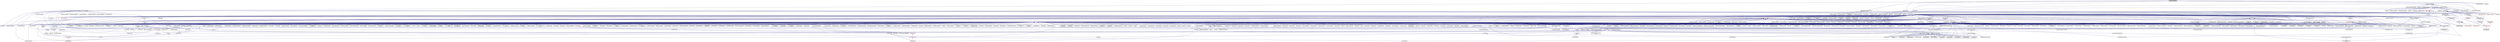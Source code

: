 digraph "create_component.hpp"
{
  edge [fontname="Helvetica",fontsize="10",labelfontname="Helvetica",labelfontsize="10"];
  node [fontname="Helvetica",fontsize="10",shape=record];
  Node125 [label="create_component.hpp",height=0.2,width=0.4,color="black", fillcolor="grey75", style="filled", fontcolor="black"];
  Node125 -> Node126 [dir="back",color="midnightblue",fontsize="10",style="solid",fontname="Helvetica"];
  Node126 [label="components.hpp",height=0.2,width=0.4,color="black", fillcolor="white", style="filled",URL="$d2/d8d/components_8hpp.html"];
  Node126 -> Node127 [dir="back",color="midnightblue",fontsize="10",style="solid",fontname="Helvetica"];
  Node127 [label="accumulator.hpp",height=0.2,width=0.4,color="black", fillcolor="white", style="filled",URL="$d4/d9d/server_2accumulator_8hpp.html"];
  Node127 -> Node128 [dir="back",color="midnightblue",fontsize="10",style="solid",fontname="Helvetica"];
  Node128 [label="accumulator.cpp",height=0.2,width=0.4,color="black", fillcolor="white", style="filled",URL="$d1/d81/accumulator_8cpp.html"];
  Node127 -> Node129 [dir="back",color="midnightblue",fontsize="10",style="solid",fontname="Helvetica"];
  Node129 [label="accumulator.hpp",height=0.2,width=0.4,color="black", fillcolor="white", style="filled",URL="$d8/d5e/accumulator_8hpp.html"];
  Node129 -> Node130 [dir="back",color="midnightblue",fontsize="10",style="solid",fontname="Helvetica"];
  Node130 [label="accumulator_client.cpp",height=0.2,width=0.4,color="black", fillcolor="white", style="filled",URL="$d7/dd0/accumulator__client_8cpp.html"];
  Node126 -> Node129 [dir="back",color="midnightblue",fontsize="10",style="solid",fontname="Helvetica"];
  Node126 -> Node131 [dir="back",color="midnightblue",fontsize="10",style="solid",fontname="Helvetica"];
  Node131 [label="template_accumulator.hpp",height=0.2,width=0.4,color="black", fillcolor="white", style="filled",URL="$d0/d3f/server_2template__accumulator_8hpp.html"];
  Node131 -> Node132 [dir="back",color="midnightblue",fontsize="10",style="solid",fontname="Helvetica"];
  Node132 [label="template_accumulator.hpp",height=0.2,width=0.4,color="black", fillcolor="white", style="filled",URL="$dd/da9/template__accumulator_8hpp.html"];
  Node132 -> Node133 [dir="back",color="midnightblue",fontsize="10",style="solid",fontname="Helvetica"];
  Node133 [label="template_accumulator\l_client.cpp",height=0.2,width=0.4,color="black", fillcolor="white", style="filled",URL="$df/d93/template__accumulator__client_8cpp.html"];
  Node126 -> Node134 [dir="back",color="midnightblue",fontsize="10",style="solid",fontname="Helvetica"];
  Node134 [label="template_function_accumulator.hpp",height=0.2,width=0.4,color="black", fillcolor="white", style="filled",URL="$d7/da6/server_2template__function__accumulator_8hpp.html"];
  Node134 -> Node135 [dir="back",color="midnightblue",fontsize="10",style="solid",fontname="Helvetica"];
  Node135 [label="template_function_accumulator.cpp",height=0.2,width=0.4,color="black", fillcolor="white", style="filled",URL="$d5/d02/template__function__accumulator_8cpp.html"];
  Node134 -> Node136 [dir="back",color="midnightblue",fontsize="10",style="solid",fontname="Helvetica"];
  Node136 [label="template_function_accumulator.hpp",height=0.2,width=0.4,color="black", fillcolor="white", style="filled",URL="$d3/de9/template__function__accumulator_8hpp.html"];
  Node136 -> Node137 [dir="back",color="midnightblue",fontsize="10",style="solid",fontname="Helvetica"];
  Node137 [label="template_function_accumulator\l_client.cpp",height=0.2,width=0.4,color="black", fillcolor="white", style="filled",URL="$d0/dc6/template__function__accumulator__client_8cpp.html"];
  Node126 -> Node132 [dir="back",color="midnightblue",fontsize="10",style="solid",fontname="Helvetica"];
  Node126 -> Node135 [dir="back",color="midnightblue",fontsize="10",style="solid",fontname="Helvetica"];
  Node126 -> Node136 [dir="back",color="midnightblue",fontsize="10",style="solid",fontname="Helvetica"];
  Node126 -> Node138 [dir="back",color="midnightblue",fontsize="10",style="solid",fontname="Helvetica"];
  Node138 [label="allgather_module.cpp",height=0.2,width=0.4,color="black", fillcolor="white", style="filled",URL="$df/de4/allgather__module_8cpp.html"];
  Node126 -> Node139 [dir="back",color="midnightblue",fontsize="10",style="solid",fontname="Helvetica"];
  Node139 [label="allgather.hpp",height=0.2,width=0.4,color="black", fillcolor="white", style="filled",URL="$d4/d4a/allgather_8hpp.html"];
  Node139 -> Node138 [dir="back",color="midnightblue",fontsize="10",style="solid",fontname="Helvetica"];
  Node139 -> Node140 [dir="back",color="midnightblue",fontsize="10",style="solid",fontname="Helvetica"];
  Node140 [label="allgather.cpp",height=0.2,width=0.4,color="black", fillcolor="white", style="filled",URL="$d7/d06/allgather_8cpp.html"];
  Node139 -> Node141 [dir="back",color="midnightblue",fontsize="10",style="solid",fontname="Helvetica"];
  Node141 [label="ag_client.cpp",height=0.2,width=0.4,color="black", fillcolor="white", style="filled",URL="$d4/d5d/ag__client_8cpp.html"];
  Node126 -> Node142 [dir="back",color="midnightblue",fontsize="10",style="solid",fontname="Helvetica"];
  Node142 [label="allgather_and_gate.hpp",height=0.2,width=0.4,color="black", fillcolor="white", style="filled",URL="$d9/dbb/allgather__and__gate_8hpp.html"];
  Node142 -> Node138 [dir="back",color="midnightblue",fontsize="10",style="solid",fontname="Helvetica"];
  Node142 -> Node143 [dir="back",color="midnightblue",fontsize="10",style="solid",fontname="Helvetica"];
  Node143 [label="allgather_and_gate.cpp",height=0.2,width=0.4,color="black", fillcolor="white", style="filled",URL="$d1/d56/allgather__and__gate_8cpp.html"];
  Node142 -> Node141 [dir="back",color="midnightblue",fontsize="10",style="solid",fontname="Helvetica"];
  Node126 -> Node144 [dir="back",color="midnightblue",fontsize="10",style="solid",fontname="Helvetica"];
  Node144 [label="cancelable_action.cpp",height=0.2,width=0.4,color="black", fillcolor="white", style="filled",URL="$d5/d0c/cancelable__action_8cpp.html"];
  Node126 -> Node145 [dir="back",color="midnightblue",fontsize="10",style="solid",fontname="Helvetica"];
  Node145 [label="cancelable_action.hpp",height=0.2,width=0.4,color="black", fillcolor="white", style="filled",URL="$d5/d4d/server_2cancelable__action_8hpp.html"];
  Node145 -> Node144 [dir="back",color="midnightblue",fontsize="10",style="solid",fontname="Helvetica"];
  Node145 -> Node146 [dir="back",color="midnightblue",fontsize="10",style="solid",fontname="Helvetica"];
  Node146 [label="cancelable_action.hpp",height=0.2,width=0.4,color="black", fillcolor="white", style="filled",URL="$d0/da3/stubs_2cancelable__action_8hpp.html"];
  Node146 -> Node147 [dir="back",color="midnightblue",fontsize="10",style="solid",fontname="Helvetica"];
  Node147 [label="cancelable_action.hpp",height=0.2,width=0.4,color="black", fillcolor="white", style="filled",URL="$d6/d28/cancelable__action_8hpp.html"];
  Node147 -> Node148 [dir="back",color="midnightblue",fontsize="10",style="solid",fontname="Helvetica"];
  Node148 [label="cancelable_action_client.cpp",height=0.2,width=0.4,color="black", fillcolor="white", style="filled",URL="$d1/db8/cancelable__action__client_8cpp.html"];
  Node126 -> Node147 [dir="back",color="midnightblue",fontsize="10",style="solid",fontname="Helvetica"];
  Node126 -> Node149 [dir="back",color="midnightblue",fontsize="10",style="solid",fontname="Helvetica"];
  Node149 [label="hello_world_component.hpp",height=0.2,width=0.4,color="black", fillcolor="white", style="filled",URL="$df/df0/hello__world__component_8hpp.html"];
  Node149 -> Node150 [dir="back",color="midnightblue",fontsize="10",style="solid",fontname="Helvetica"];
  Node150 [label="hello_world_client.cpp",height=0.2,width=0.4,color="black", fillcolor="white", style="filled",URL="$d5/da6/hello__world__client_8cpp.html"];
  Node149 -> Node151 [dir="back",color="midnightblue",fontsize="10",style="solid",fontname="Helvetica"];
  Node151 [label="hello_world_component.cpp",height=0.2,width=0.4,color="black", fillcolor="white", style="filled",URL="$d8/daa/hello__world__component_8cpp.html"];
  Node126 -> Node152 [dir="back",color="midnightblue",fontsize="10",style="solid",fontname="Helvetica"];
  Node152 [label="row.hpp",height=0.2,width=0.4,color="black", fillcolor="white", style="filled",URL="$de/d74/server_2row_8hpp.html"];
  Node152 -> Node153 [dir="back",color="midnightblue",fontsize="10",style="solid",fontname="Helvetica"];
  Node153 [label="row.hpp",height=0.2,width=0.4,color="black", fillcolor="white", style="filled",URL="$dc/d69/row_8hpp.html"];
  Node153 -> Node154 [dir="back",color="midnightblue",fontsize="10",style="solid",fontname="Helvetica"];
  Node154 [label="grid.hpp",height=0.2,width=0.4,color="black", fillcolor="white", style="filled",URL="$dc/d8a/grid_8hpp.html"];
  Node154 -> Node155 [dir="back",color="midnightblue",fontsize="10",style="solid",fontname="Helvetica"];
  Node155 [label="jacobi.cpp",height=0.2,width=0.4,color="black", fillcolor="white", style="filled",URL="$d2/d27/jacobi_8cpp.html"];
  Node154 -> Node156 [dir="back",color="midnightblue",fontsize="10",style="solid",fontname="Helvetica"];
  Node156 [label="solver.hpp",height=0.2,width=0.4,color="black", fillcolor="white", style="filled",URL="$db/d9a/server_2solver_8hpp.html"];
  Node156 -> Node157 [dir="back",color="midnightblue",fontsize="10",style="solid",fontname="Helvetica"];
  Node157 [label="solver.hpp",height=0.2,width=0.4,color="black", fillcolor="white", style="filled",URL="$d2/d1c/solver_8hpp.html"];
  Node157 -> Node155 [dir="back",color="midnightblue",fontsize="10",style="solid",fontname="Helvetica"];
  Node156 -> Node158 [dir="back",color="midnightblue",fontsize="10",style="solid",fontname="Helvetica"];
  Node158 [label="solver.cpp",height=0.2,width=0.4,color="black", fillcolor="white", style="filled",URL="$d6/d94/solver_8cpp.html"];
  Node154 -> Node157 [dir="back",color="midnightblue",fontsize="10",style="solid",fontname="Helvetica"];
  Node154 -> Node159 [dir="back",color="midnightblue",fontsize="10",style="solid",fontname="Helvetica"];
  Node159 [label="grid.cpp",height=0.2,width=0.4,color="black", fillcolor="white", style="filled",URL="$d6/d1b/jacobi__component_2grid_8cpp.html"];
  Node153 -> Node160 [dir="back",color="midnightblue",fontsize="10",style="solid",fontname="Helvetica"];
  Node160 [label="stencil_iterator.hpp",height=0.2,width=0.4,color="black", fillcolor="white", style="filled",URL="$dc/d5c/server_2stencil__iterator_8hpp.html"];
  Node160 -> Node156 [dir="back",color="midnightblue",fontsize="10",style="solid",fontname="Helvetica"];
  Node160 -> Node161 [dir="back",color="midnightblue",fontsize="10",style="solid",fontname="Helvetica"];
  Node161 [label="stencil_iterator.cpp",height=0.2,width=0.4,color="black", fillcolor="white", style="filled",URL="$d6/de1/server_2stencil__iterator_8cpp.html"];
  Node160 -> Node162 [dir="back",color="midnightblue",fontsize="10",style="solid",fontname="Helvetica"];
  Node162 [label="stencil_iterator.cpp",height=0.2,width=0.4,color="black", fillcolor="white", style="filled",URL="$d7/d71/stencil__iterator_8cpp.html"];
  Node153 -> Node159 [dir="back",color="midnightblue",fontsize="10",style="solid",fontname="Helvetica"];
  Node152 -> Node163 [dir="back",color="midnightblue",fontsize="10",style="solid",fontname="Helvetica"];
  Node163 [label="row.cpp",height=0.2,width=0.4,color="black", fillcolor="white", style="filled",URL="$d3/d86/server_2row_8cpp.html"];
  Node126 -> Node160 [dir="back",color="midnightblue",fontsize="10",style="solid",fontname="Helvetica"];
  Node126 -> Node156 [dir="back",color="midnightblue",fontsize="10",style="solid",fontname="Helvetica"];
  Node126 -> Node164 [dir="back",color="midnightblue",fontsize="10",style="solid",fontname="Helvetica"];
  Node164 [label="jacobi_component.cpp",height=0.2,width=0.4,color="black", fillcolor="white", style="filled",URL="$d1/d25/jacobi__component_8cpp.html"];
  Node126 -> Node165 [dir="back",color="midnightblue",fontsize="10",style="solid",fontname="Helvetica"];
  Node165 [label="nqueen.hpp",height=0.2,width=0.4,color="black", fillcolor="white", style="filled",URL="$de/d58/server_2nqueen_8hpp.html"];
  Node165 -> Node166 [dir="back",color="midnightblue",fontsize="10",style="solid",fontname="Helvetica"];
  Node166 [label="nqueen.cpp",height=0.2,width=0.4,color="black", fillcolor="white", style="filled",URL="$db/dca/nqueen_8cpp.html"];
  Node165 -> Node167 [dir="back",color="midnightblue",fontsize="10",style="solid",fontname="Helvetica"];
  Node167 [label="nqueen.hpp",height=0.2,width=0.4,color="black", fillcolor="white", style="filled",URL="$da/dfd/stubs_2nqueen_8hpp.html"];
  Node167 -> Node168 [dir="back",color="midnightblue",fontsize="10",style="solid",fontname="Helvetica"];
  Node168 [label="nqueen.hpp",height=0.2,width=0.4,color="black", fillcolor="white", style="filled",URL="$d0/d07/nqueen_8hpp.html"];
  Node168 -> Node169 [dir="back",color="midnightblue",fontsize="10",style="solid",fontname="Helvetica"];
  Node169 [label="nqueen_client.cpp",height=0.2,width=0.4,color="black", fillcolor="white", style="filled",URL="$d3/d5e/nqueen__client_8cpp.html"];
  Node126 -> Node170 [dir="back",color="midnightblue",fontsize="10",style="solid",fontname="Helvetica"];
  Node170 [label="sine.cpp",height=0.2,width=0.4,color="black", fillcolor="white", style="filled",URL="$d3/d0d/server_2sine_8cpp.html"];
  Node126 -> Node171 [dir="back",color="midnightblue",fontsize="10",style="solid",fontname="Helvetica"];
  Node171 [label="component_ctors.cpp",height=0.2,width=0.4,color="black", fillcolor="white", style="filled",URL="$d3/d2a/component__ctors_8cpp.html"];
  Node126 -> Node172 [dir="back",color="midnightblue",fontsize="10",style="solid",fontname="Helvetica"];
  Node172 [label="component_in_executable.cpp",height=0.2,width=0.4,color="black", fillcolor="white", style="filled",URL="$d8/d4b/component__in__executable_8cpp.html"];
  Node126 -> Node173 [dir="back",color="midnightblue",fontsize="10",style="solid",fontname="Helvetica"];
  Node173 [label="component_inheritance.cpp",height=0.2,width=0.4,color="black", fillcolor="white", style="filled",URL="$d8/d55/component__inheritance_8cpp.html"];
  Node126 -> Node174 [dir="back",color="midnightblue",fontsize="10",style="solid",fontname="Helvetica"];
  Node174 [label="component_with_executor.cpp",height=0.2,width=0.4,color="black", fillcolor="white", style="filled",URL="$d4/d20/component__with__executor_8cpp.html"];
  Node126 -> Node175 [dir="back",color="midnightblue",fontsize="10",style="solid",fontname="Helvetica"];
  Node175 [label="factorial.cpp",height=0.2,width=0.4,color="black", fillcolor="white", style="filled",URL="$d9/d00/factorial_8cpp.html"];
  Node126 -> Node176 [dir="back",color="midnightblue",fontsize="10",style="solid",fontname="Helvetica"];
  Node176 [label="hello_world.cpp",height=0.2,width=0.4,color="black", fillcolor="white", style="filled",URL="$d0/d67/hello__world_8cpp.html"];
  Node126 -> Node177 [dir="back",color="midnightblue",fontsize="10",style="solid",fontname="Helvetica"];
  Node177 [label="latch_local.cpp",height=0.2,width=0.4,color="black", fillcolor="white", style="filled",URL="$dd/dd3/latch__local_8cpp.html"];
  Node126 -> Node178 [dir="back",color="midnightblue",fontsize="10",style="solid",fontname="Helvetica"];
  Node178 [label="latch_remote.cpp",height=0.2,width=0.4,color="black", fillcolor="white", style="filled",URL="$df/d59/latch__remote_8cpp.html"];
  Node126 -> Node179 [dir="back",color="midnightblue",fontsize="10",style="solid",fontname="Helvetica"];
  Node179 [label="pingpong.cpp",height=0.2,width=0.4,color="black", fillcolor="white", style="filled",URL="$dd/d4d/pingpong_8cpp.html"];
  Node126 -> Node180 [dir="back",color="midnightblue",fontsize="10",style="solid",fontname="Helvetica"];
  Node180 [label="random_mem_access.hpp",height=0.2,width=0.4,color="black", fillcolor="white", style="filled",URL="$d0/d19/server_2random__mem__access_8hpp.html"];
  Node180 -> Node181 [dir="back",color="midnightblue",fontsize="10",style="solid",fontname="Helvetica"];
  Node181 [label="random_mem_access.cpp",height=0.2,width=0.4,color="black", fillcolor="white", style="filled",URL="$d1/d51/random__mem__access_8cpp.html"];
  Node180 -> Node182 [dir="back",color="midnightblue",fontsize="10",style="solid",fontname="Helvetica"];
  Node182 [label="random_mem_access.hpp",height=0.2,width=0.4,color="black", fillcolor="white", style="filled",URL="$d3/d32/stubs_2random__mem__access_8hpp.html"];
  Node182 -> Node183 [dir="back",color="midnightblue",fontsize="10",style="solid",fontname="Helvetica"];
  Node183 [label="random_mem_access.hpp",height=0.2,width=0.4,color="black", fillcolor="white", style="filled",URL="$db/de8/random__mem__access_8hpp.html"];
  Node183 -> Node184 [dir="back",color="midnightblue",fontsize="10",style="solid",fontname="Helvetica"];
  Node184 [label="random_mem_access_client.cpp",height=0.2,width=0.4,color="black", fillcolor="white", style="filled",URL="$df/d1b/random__mem__access__client_8cpp.html"];
  Node126 -> Node185 [dir="back",color="midnightblue",fontsize="10",style="solid",fontname="Helvetica"];
  Node185 [label="sheneos_compare.cpp",height=0.2,width=0.4,color="black", fillcolor="white", style="filled",URL="$dc/d11/sheneos__compare_8cpp.html"];
  Node126 -> Node186 [dir="back",color="midnightblue",fontsize="10",style="solid",fontname="Helvetica"];
  Node186 [label="throttle.hpp",height=0.2,width=0.4,color="black", fillcolor="white", style="filled",URL="$db/dc9/server_2throttle_8hpp.html"];
  Node186 -> Node187 [dir="back",color="midnightblue",fontsize="10",style="solid",fontname="Helvetica"];
  Node187 [label="throttle.cpp",height=0.2,width=0.4,color="black", fillcolor="white", style="filled",URL="$de/d56/server_2throttle_8cpp.html"];
  Node186 -> Node188 [dir="back",color="midnightblue",fontsize="10",style="solid",fontname="Helvetica"];
  Node188 [label="throttle.hpp",height=0.2,width=0.4,color="black", fillcolor="white", style="filled",URL="$d5/dec/stubs_2throttle_8hpp.html"];
  Node188 -> Node189 [dir="back",color="midnightblue",fontsize="10",style="solid",fontname="Helvetica"];
  Node189 [label="throttle.hpp",height=0.2,width=0.4,color="black", fillcolor="white", style="filled",URL="$d2/d2e/throttle_8hpp.html"];
  Node189 -> Node190 [dir="back",color="midnightblue",fontsize="10",style="solid",fontname="Helvetica"];
  Node190 [label="throttle.cpp",height=0.2,width=0.4,color="black", fillcolor="white", style="filled",URL="$db/d02/throttle_8cpp.html"];
  Node189 -> Node191 [dir="back",color="midnightblue",fontsize="10",style="solid",fontname="Helvetica"];
  Node191 [label="throttle_client.cpp",height=0.2,width=0.4,color="black", fillcolor="white", style="filled",URL="$d0/db7/throttle__client_8cpp.html"];
  Node126 -> Node191 [dir="back",color="midnightblue",fontsize="10",style="solid",fontname="Helvetica"];
  Node126 -> Node192 [dir="back",color="midnightblue",fontsize="10",style="solid",fontname="Helvetica"];
  Node192 [label="simple_central_tuplespace.hpp",height=0.2,width=0.4,color="black", fillcolor="white", style="filled",URL="$db/d69/server_2simple__central__tuplespace_8hpp.html"];
  Node192 -> Node193 [dir="back",color="midnightblue",fontsize="10",style="solid",fontname="Helvetica"];
  Node193 [label="simple_central_tuplespace.cpp",height=0.2,width=0.4,color="black", fillcolor="white", style="filled",URL="$d3/dec/simple__central__tuplespace_8cpp.html"];
  Node192 -> Node194 [dir="back",color="midnightblue",fontsize="10",style="solid",fontname="Helvetica"];
  Node194 [label="simple_central_tuplespace.hpp",height=0.2,width=0.4,color="black", fillcolor="white", style="filled",URL="$d0/d4b/stubs_2simple__central__tuplespace_8hpp.html"];
  Node194 -> Node195 [dir="back",color="midnightblue",fontsize="10",style="solid",fontname="Helvetica"];
  Node195 [label="simple_central_tuplespace.hpp",height=0.2,width=0.4,color="black", fillcolor="white", style="filled",URL="$d5/ddd/simple__central__tuplespace_8hpp.html"];
  Node195 -> Node196 [dir="back",color="midnightblue",fontsize="10",style="solid",fontname="Helvetica"];
  Node196 [label="simple_central_tuplespace\l_client.cpp",height=0.2,width=0.4,color="black", fillcolor="white", style="filled",URL="$d1/d7b/simple__central__tuplespace__client_8cpp.html"];
  Node126 -> Node197 [dir="back",color="midnightblue",fontsize="10",style="solid",fontname="Helvetica"];
  Node197 [label="tuples_warehouse.hpp",height=0.2,width=0.4,color="black", fillcolor="white", style="filled",URL="$da/de6/tuples__warehouse_8hpp.html"];
  Node197 -> Node192 [dir="back",color="midnightblue",fontsize="10",style="solid",fontname="Helvetica"];
  Node126 -> Node195 [dir="back",color="midnightblue",fontsize="10",style="solid",fontname="Helvetica"];
  Node126 -> Node198 [dir="back",color="midnightblue",fontsize="10",style="solid",fontname="Helvetica"];
  Node198 [label="iostreams.hpp",height=0.2,width=0.4,color="black", fillcolor="white", style="filled",URL="$de/d22/iostreams_8hpp.html"];
  Node198 -> Node140 [dir="back",color="midnightblue",fontsize="10",style="solid",fontname="Helvetica"];
  Node198 -> Node143 [dir="back",color="midnightblue",fontsize="10",style="solid",fontname="Helvetica"];
  Node198 -> Node199 [dir="back",color="midnightblue",fontsize="10",style="solid",fontname="Helvetica"];
  Node199 [label="async_io_action.cpp",height=0.2,width=0.4,color="black", fillcolor="white", style="filled",URL="$d3/df5/async__io__action_8cpp.html"];
  Node198 -> Node200 [dir="back",color="midnightblue",fontsize="10",style="solid",fontname="Helvetica"];
  Node200 [label="async_io_external.cpp",height=0.2,width=0.4,color="black", fillcolor="white", style="filled",URL="$da/d9a/async__io__external_8cpp.html"];
  Node198 -> Node201 [dir="back",color="midnightblue",fontsize="10",style="solid",fontname="Helvetica"];
  Node201 [label="async_io_low_level.cpp",height=0.2,width=0.4,color="black", fillcolor="white", style="filled",URL="$dc/d10/async__io__low__level_8cpp.html"];
  Node198 -> Node202 [dir="back",color="midnightblue",fontsize="10",style="solid",fontname="Helvetica"];
  Node202 [label="async_io_simple.cpp",height=0.2,width=0.4,color="black", fillcolor="white", style="filled",URL="$da/db7/async__io__simple_8cpp.html"];
  Node198 -> Node203 [dir="back",color="midnightblue",fontsize="10",style="solid",fontname="Helvetica"];
  Node203 [label="os_thread_num.cpp",height=0.2,width=0.4,color="black", fillcolor="white", style="filled",URL="$d2/dfb/os__thread__num_8cpp.html"];
  Node198 -> Node204 [dir="back",color="midnightblue",fontsize="10",style="solid",fontname="Helvetica"];
  Node204 [label="rnd_future_reduce.cpp",height=0.2,width=0.4,color="black", fillcolor="white", style="filled",URL="$d1/db5/rnd__future__reduce_8cpp.html"];
  Node198 -> Node205 [dir="back",color="midnightblue",fontsize="10",style="solid",fontname="Helvetica"];
  Node205 [label="heartbeat_console.cpp",height=0.2,width=0.4,color="black", fillcolor="white", style="filled",URL="$da/de8/heartbeat__console_8cpp.html"];
  Node198 -> Node151 [dir="back",color="midnightblue",fontsize="10",style="solid",fontname="Helvetica"];
  Node198 -> Node155 [dir="back",color="midnightblue",fontsize="10",style="solid",fontname="Helvetica"];
  Node198 -> Node160 [dir="back",color="midnightblue",fontsize="10",style="solid",fontname="Helvetica"];
  Node198 -> Node159 [dir="back",color="midnightblue",fontsize="10",style="solid",fontname="Helvetica"];
  Node198 -> Node206 [dir="back",color="midnightblue",fontsize="10",style="solid",fontname="Helvetica"];
  Node206 [label="access_counter_set.cpp",height=0.2,width=0.4,color="black", fillcolor="white", style="filled",URL="$dc/d52/access__counter__set_8cpp.html"];
  Node198 -> Node207 [dir="back",color="midnightblue",fontsize="10",style="solid",fontname="Helvetica"];
  Node207 [label="1d_wave_equation.cpp",height=0.2,width=0.4,color="black", fillcolor="white", style="filled",URL="$da/dab/1d__wave__equation_8cpp.html"];
  Node198 -> Node208 [dir="back",color="midnightblue",fontsize="10",style="solid",fontname="Helvetica"];
  Node208 [label="allow_unknown_options.cpp",height=0.2,width=0.4,color="black", fillcolor="white", style="filled",URL="$d9/dc9/allow__unknown__options_8cpp.html"];
  Node198 -> Node209 [dir="back",color="midnightblue",fontsize="10",style="solid",fontname="Helvetica"];
  Node209 [label="command_line_handling.cpp",height=0.2,width=0.4,color="black", fillcolor="white", style="filled",URL="$d4/d05/examples_2quickstart_2command__line__handling_8cpp.html"];
  Node198 -> Node171 [dir="back",color="midnightblue",fontsize="10",style="solid",fontname="Helvetica"];
  Node198 -> Node172 [dir="back",color="midnightblue",fontsize="10",style="solid",fontname="Helvetica"];
  Node198 -> Node173 [dir="back",color="midnightblue",fontsize="10",style="solid",fontname="Helvetica"];
  Node198 -> Node174 [dir="back",color="midnightblue",fontsize="10",style="solid",fontname="Helvetica"];
  Node198 -> Node210 [dir="back",color="midnightblue",fontsize="10",style="solid",fontname="Helvetica"];
  Node210 [label="customize_async.cpp",height=0.2,width=0.4,color="black", fillcolor="white", style="filled",URL="$d0/d82/customize__async_8cpp.html"];
  Node198 -> Node211 [dir="back",color="midnightblue",fontsize="10",style="solid",fontname="Helvetica"];
  Node211 [label="enumerate_threads.cpp",height=0.2,width=0.4,color="black", fillcolor="white", style="filled",URL="$d3/dd4/enumerate__threads_8cpp.html"];
  Node198 -> Node212 [dir="back",color="midnightblue",fontsize="10",style="solid",fontname="Helvetica"];
  Node212 [label="error_handling.cpp",height=0.2,width=0.4,color="black", fillcolor="white", style="filled",URL="$d9/d96/error__handling_8cpp.html"];
  Node198 -> Node213 [dir="back",color="midnightblue",fontsize="10",style="solid",fontname="Helvetica"];
  Node213 [label="event_synchronization.cpp",height=0.2,width=0.4,color="black", fillcolor="white", style="filled",URL="$d0/d35/event__synchronization_8cpp.html"];
  Node198 -> Node214 [dir="back",color="midnightblue",fontsize="10",style="solid",fontname="Helvetica"];
  Node214 [label="fractals.cpp",height=0.2,width=0.4,color="black", fillcolor="white", style="filled",URL="$d8/d58/fractals_8cpp.html"];
  Node198 -> Node215 [dir="back",color="midnightblue",fontsize="10",style="solid",fontname="Helvetica"];
  Node215 [label="fractals_executor.cpp",height=0.2,width=0.4,color="black", fillcolor="white", style="filled",URL="$d9/da9/fractals__executor_8cpp.html"];
  Node198 -> Node176 [dir="back",color="midnightblue",fontsize="10",style="solid",fontname="Helvetica"];
  Node198 -> Node216 [dir="back",color="midnightblue",fontsize="10",style="solid",fontname="Helvetica"];
  Node216 [label="interval_timer.cpp",height=0.2,width=0.4,color="black", fillcolor="white", style="filled",URL="$de/df1/examples_2quickstart_2interval__timer_8cpp.html"];
  Node198 -> Node217 [dir="back",color="midnightblue",fontsize="10",style="solid",fontname="Helvetica"];
  Node217 [label="local_channel.cpp",height=0.2,width=0.4,color="black", fillcolor="white", style="filled",URL="$d0/d3e/local__channel_8cpp.html"];
  Node198 -> Node179 [dir="back",color="midnightblue",fontsize="10",style="solid",fontname="Helvetica"];
  Node198 -> Node218 [dir="back",color="midnightblue",fontsize="10",style="solid",fontname="Helvetica"];
  Node218 [label="shared_mutex.cpp",height=0.2,width=0.4,color="black", fillcolor="white", style="filled",URL="$da/d0b/shared__mutex_8cpp.html"];
  Node198 -> Node219 [dir="back",color="midnightblue",fontsize="10",style="solid",fontname="Helvetica"];
  Node219 [label="sierpinski.cpp",height=0.2,width=0.4,color="black", fillcolor="white", style="filled",URL="$d3/d7e/sierpinski_8cpp.html"];
  Node198 -> Node220 [dir="back",color="midnightblue",fontsize="10",style="solid",fontname="Helvetica"];
  Node220 [label="simple_future_continuation.cpp",height=0.2,width=0.4,color="black", fillcolor="white", style="filled",URL="$d8/d3c/simple__future__continuation_8cpp.html"];
  Node198 -> Node221 [dir="back",color="midnightblue",fontsize="10",style="solid",fontname="Helvetica"];
  Node221 [label="simplest_hello_world.cpp",height=0.2,width=0.4,color="black", fillcolor="white", style="filled",URL="$d7/ddc/simplest__hello__world_8cpp.html"];
  Node198 -> Node222 [dir="back",color="midnightblue",fontsize="10",style="solid",fontname="Helvetica"];
  Node222 [label="sort_by_key_demo.cpp",height=0.2,width=0.4,color="black", fillcolor="white", style="filled",URL="$da/d20/sort__by__key__demo_8cpp.html"];
  Node198 -> Node223 [dir="back",color="midnightblue",fontsize="10",style="solid",fontname="Helvetica"];
  Node223 [label="timed_futures.cpp",height=0.2,width=0.4,color="black", fillcolor="white", style="filled",URL="$d6/d8d/timed__futures_8cpp.html"];
  Node198 -> Node224 [dir="back",color="midnightblue",fontsize="10",style="solid",fontname="Helvetica"];
  Node224 [label="vector_counting_dotproduct.cpp",height=0.2,width=0.4,color="black", fillcolor="white", style="filled",URL="$df/de9/vector__counting__dotproduct_8cpp.html"];
  Node198 -> Node225 [dir="back",color="midnightblue",fontsize="10",style="solid",fontname="Helvetica"];
  Node225 [label="vector_zip_dotproduct.cpp",height=0.2,width=0.4,color="black", fillcolor="white", style="filled",URL="$dc/d18/vector__zip__dotproduct_8cpp.html"];
  Node198 -> Node226 [dir="back",color="midnightblue",fontsize="10",style="solid",fontname="Helvetica"];
  Node226 [label="oversubscribing_resource\l_partitioner.cpp",height=0.2,width=0.4,color="black", fillcolor="white", style="filled",URL="$dd/dee/oversubscribing__resource__partitioner_8cpp.html"];
  Node198 -> Node227 [dir="back",color="midnightblue",fontsize="10",style="solid",fontname="Helvetica"];
  Node227 [label="simple_resource_partitioner.cpp",height=0.2,width=0.4,color="black", fillcolor="white", style="filled",URL="$d5/df9/simple__resource__partitioner_8cpp.html"];
  Node198 -> Node228 [dir="back",color="midnightblue",fontsize="10",style="solid",fontname="Helvetica"];
  Node228 [label="thread_aware_timer.cpp",height=0.2,width=0.4,color="black", fillcolor="white", style="filled",URL="$df/d11/examples_2thread__aware__timer_2thread__aware__timer_8cpp.html"];
  Node198 -> Node196 [dir="back",color="midnightblue",fontsize="10",style="solid",fontname="Helvetica"];
  Node198 -> Node229 [dir="back",color="midnightblue",fontsize="10",style="solid",fontname="Helvetica"];
  Node229 [label="foreach_scaling.cpp",height=0.2,width=0.4,color="black", fillcolor="white", style="filled",URL="$d4/d94/foreach__scaling_8cpp.html"];
  Node198 -> Node230 [dir="back",color="midnightblue",fontsize="10",style="solid",fontname="Helvetica"];
  Node230 [label="future_overhead.cpp",height=0.2,width=0.4,color="black", fillcolor="white", style="filled",URL="$d3/d79/future__overhead_8cpp.html"];
  Node198 -> Node231 [dir="back",color="midnightblue",fontsize="10",style="solid",fontname="Helvetica"];
  Node231 [label="hpx_heterogeneous_timed\l_task_spawn.cpp",height=0.2,width=0.4,color="black", fillcolor="white", style="filled",URL="$dd/d27/hpx__heterogeneous__timed__task__spawn_8cpp.html"];
  Node198 -> Node232 [dir="back",color="midnightblue",fontsize="10",style="solid",fontname="Helvetica"];
  Node232 [label="hpx_homogeneous_timed\l_task_spawn_executors.cpp",height=0.2,width=0.4,color="black", fillcolor="white", style="filled",URL="$d1/d3b/hpx__homogeneous__timed__task__spawn__executors_8cpp.html"];
  Node198 -> Node233 [dir="back",color="midnightblue",fontsize="10",style="solid",fontname="Helvetica"];
  Node233 [label="parent_vs_child_stealing.cpp",height=0.2,width=0.4,color="black", fillcolor="white", style="filled",URL="$d2/d07/parent__vs__child__stealing_8cpp.html"];
  Node198 -> Node234 [dir="back",color="midnightblue",fontsize="10",style="solid",fontname="Helvetica"];
  Node234 [label="partitioned_vector\l_foreach.cpp",height=0.2,width=0.4,color="black", fillcolor="white", style="filled",URL="$df/d5f/partitioned__vector__foreach_8cpp.html"];
  Node198 -> Node235 [dir="back",color="midnightblue",fontsize="10",style="solid",fontname="Helvetica"];
  Node235 [label="serialization_overhead.cpp",height=0.2,width=0.4,color="black", fillcolor="white", style="filled",URL="$d3/df8/serialization__overhead_8cpp.html"];
  Node198 -> Node236 [dir="back",color="midnightblue",fontsize="10",style="solid",fontname="Helvetica"];
  Node236 [label="sizeof.cpp",height=0.2,width=0.4,color="black", fillcolor="white", style="filled",URL="$d3/d0f/sizeof_8cpp.html"];
  Node198 -> Node237 [dir="back",color="midnightblue",fontsize="10",style="solid",fontname="Helvetica"];
  Node237 [label="skynet.cpp",height=0.2,width=0.4,color="black", fillcolor="white", style="filled",URL="$d0/dc3/skynet_8cpp.html"];
  Node198 -> Node238 [dir="back",color="midnightblue",fontsize="10",style="solid",fontname="Helvetica"];
  Node238 [label="spinlock_overhead1.cpp",height=0.2,width=0.4,color="black", fillcolor="white", style="filled",URL="$d0/d32/spinlock__overhead1_8cpp.html"];
  Node198 -> Node239 [dir="back",color="midnightblue",fontsize="10",style="solid",fontname="Helvetica"];
  Node239 [label="spinlock_overhead2.cpp",height=0.2,width=0.4,color="black", fillcolor="white", style="filled",URL="$de/d55/spinlock__overhead2_8cpp.html"];
  Node198 -> Node240 [dir="back",color="midnightblue",fontsize="10",style="solid",fontname="Helvetica"];
  Node240 [label="stencil3_iterators.cpp",height=0.2,width=0.4,color="black", fillcolor="white", style="filled",URL="$db/d9e/stencil3__iterators_8cpp.html"];
  Node198 -> Node241 [dir="back",color="midnightblue",fontsize="10",style="solid",fontname="Helvetica"];
  Node241 [label="stream.cpp",height=0.2,width=0.4,color="black", fillcolor="white", style="filled",URL="$da/d5f/stream_8cpp.html"];
  Node198 -> Node242 [dir="back",color="midnightblue",fontsize="10",style="solid",fontname="Helvetica"];
  Node242 [label="transform_reduce_binary\l_scaling.cpp",height=0.2,width=0.4,color="black", fillcolor="white", style="filled",URL="$d1/dae/transform__reduce__binary__scaling_8cpp.html"];
  Node198 -> Node243 [dir="back",color="midnightblue",fontsize="10",style="solid",fontname="Helvetica"];
  Node243 [label="transform_reduce_scaling.cpp",height=0.2,width=0.4,color="black", fillcolor="white", style="filled",URL="$db/d2a/transform__reduce__scaling_8cpp.html"];
  Node198 -> Node244 [dir="back",color="midnightblue",fontsize="10",style="solid",fontname="Helvetica"];
  Node244 [label="wait_all_timings.cpp",height=0.2,width=0.4,color="black", fillcolor="white", style="filled",URL="$d5/da1/wait__all__timings_8cpp.html"];
  Node198 -> Node245 [dir="back",color="midnightblue",fontsize="10",style="solid",fontname="Helvetica"];
  Node245 [label="minmax_element_performance.cpp",height=0.2,width=0.4,color="black", fillcolor="white", style="filled",URL="$d9/d93/minmax__element__performance_8cpp.html"];
  Node198 -> Node246 [dir="back",color="midnightblue",fontsize="10",style="solid",fontname="Helvetica"];
  Node246 [label="osu_bcast.cpp",height=0.2,width=0.4,color="black", fillcolor="white", style="filled",URL="$d3/dca/osu__bcast_8cpp.html"];
  Node198 -> Node247 [dir="back",color="midnightblue",fontsize="10",style="solid",fontname="Helvetica"];
  Node247 [label="osu_bibw.cpp",height=0.2,width=0.4,color="black", fillcolor="white", style="filled",URL="$d2/d04/osu__bibw_8cpp.html"];
  Node198 -> Node248 [dir="back",color="midnightblue",fontsize="10",style="solid",fontname="Helvetica"];
  Node248 [label="osu_bw.cpp",height=0.2,width=0.4,color="black", fillcolor="white", style="filled",URL="$d4/d20/osu__bw_8cpp.html"];
  Node198 -> Node249 [dir="back",color="midnightblue",fontsize="10",style="solid",fontname="Helvetica"];
  Node249 [label="osu_latency.cpp",height=0.2,width=0.4,color="black", fillcolor="white", style="filled",URL="$df/d58/osu__latency_8cpp.html"];
  Node198 -> Node250 [dir="back",color="midnightblue",fontsize="10",style="solid",fontname="Helvetica"];
  Node250 [label="osu_multi_lat.cpp",height=0.2,width=0.4,color="black", fillcolor="white", style="filled",URL="$d7/d91/osu__multi__lat_8cpp.html"];
  Node198 -> Node251 [dir="back",color="midnightblue",fontsize="10",style="solid",fontname="Helvetica"];
  Node251 [label="osu_scatter.cpp",height=0.2,width=0.4,color="black", fillcolor="white", style="filled",URL="$d4/d4c/osu__scatter_8cpp.html"];
  Node198 -> Node252 [dir="back",color="midnightblue",fontsize="10",style="solid",fontname="Helvetica"];
  Node252 [label="pingpong_performance.cpp",height=0.2,width=0.4,color="black", fillcolor="white", style="filled",URL="$de/d03/pingpong__performance_8cpp.html"];
  Node198 -> Node253 [dir="back",color="midnightblue",fontsize="10",style="solid",fontname="Helvetica"];
  Node253 [label="plain_action_1330.cpp",height=0.2,width=0.4,color="black", fillcolor="white", style="filled",URL="$d4/def/plain__action__1330_8cpp.html"];
  Node198 -> Node254 [dir="back",color="midnightblue",fontsize="10",style="solid",fontname="Helvetica"];
  Node254 [label="client_1950.cpp",height=0.2,width=0.4,color="black", fillcolor="white", style="filled",URL="$d0/d79/client__1950_8cpp.html"];
  Node198 -> Node255 [dir="back",color="midnightblue",fontsize="10",style="solid",fontname="Helvetica"];
  Node255 [label="lost_output_2236.cpp",height=0.2,width=0.4,color="black", fillcolor="white", style="filled",URL="$db/dd0/lost__output__2236_8cpp.html"];
  Node198 -> Node256 [dir="back",color="midnightblue",fontsize="10",style="solid",fontname="Helvetica"];
  Node256 [label="no_output_1173.cpp",height=0.2,width=0.4,color="black", fillcolor="white", style="filled",URL="$de/d67/no__output__1173_8cpp.html"];
  Node198 -> Node257 [dir="back",color="midnightblue",fontsize="10",style="solid",fontname="Helvetica"];
  Node257 [label="dataflow_future_swap.cpp",height=0.2,width=0.4,color="black", fillcolor="white", style="filled",URL="$dc/d8c/dataflow__future__swap_8cpp.html"];
  Node198 -> Node258 [dir="back",color="midnightblue",fontsize="10",style="solid",fontname="Helvetica"];
  Node258 [label="dataflow_future_swap2.cpp",height=0.2,width=0.4,color="black", fillcolor="white", style="filled",URL="$d1/db3/dataflow__future__swap2_8cpp.html"];
  Node198 -> Node259 [dir="back",color="midnightblue",fontsize="10",style="solid",fontname="Helvetica"];
  Node259 [label="promise_1620.cpp",height=0.2,width=0.4,color="black", fillcolor="white", style="filled",URL="$d2/d67/promise__1620_8cpp.html"];
  Node198 -> Node260 [dir="back",color="midnightblue",fontsize="10",style="solid",fontname="Helvetica"];
  Node260 [label="wait_all_hang_1946.cpp",height=0.2,width=0.4,color="black", fillcolor="white", style="filled",URL="$d5/d69/wait__all__hang__1946_8cpp.html"];
  Node198 -> Node261 [dir="back",color="midnightblue",fontsize="10",style="solid",fontname="Helvetica"];
  Node261 [label="function_argument.cpp",height=0.2,width=0.4,color="black", fillcolor="white", style="filled",URL="$db/da3/function__argument_8cpp.html"];
  Node198 -> Node262 [dir="back",color="midnightblue",fontsize="10",style="solid",fontname="Helvetica"];
  Node262 [label="function_serialization\l_728.cpp",height=0.2,width=0.4,color="black", fillcolor="white", style="filled",URL="$d8/db1/function__serialization__728_8cpp.html"];
  Node198 -> Node263 [dir="back",color="midnightblue",fontsize="10",style="solid",fontname="Helvetica"];
  Node263 [label="managed_refcnt_checker.cpp",height=0.2,width=0.4,color="black", fillcolor="white", style="filled",URL="$d7/d11/server_2managed__refcnt__checker_8cpp.html"];
  Node198 -> Node264 [dir="back",color="midnightblue",fontsize="10",style="solid",fontname="Helvetica"];
  Node264 [label="simple_refcnt_checker.cpp",height=0.2,width=0.4,color="black", fillcolor="white", style="filled",URL="$d7/d14/server_2simple__refcnt__checker_8cpp.html"];
  Node198 -> Node265 [dir="back",color="midnightblue",fontsize="10",style="solid",fontname="Helvetica"];
  Node265 [label="credit_exhaustion.cpp",height=0.2,width=0.4,color="black", fillcolor="white", style="filled",URL="$d6/d80/credit__exhaustion_8cpp.html"];
  Node198 -> Node266 [dir="back",color="midnightblue",fontsize="10",style="solid",fontname="Helvetica"];
  Node266 [label="local_address_rebind.cpp",height=0.2,width=0.4,color="black", fillcolor="white", style="filled",URL="$d1/d4f/local__address__rebind_8cpp.html"];
  Node198 -> Node267 [dir="back",color="midnightblue",fontsize="10",style="solid",fontname="Helvetica"];
  Node267 [label="local_embedded_ref\l_to_local_object.cpp",height=0.2,width=0.4,color="black", fillcolor="white", style="filled",URL="$d6/d54/local__embedded__ref__to__local__object_8cpp.html"];
  Node198 -> Node268 [dir="back",color="midnightblue",fontsize="10",style="solid",fontname="Helvetica"];
  Node268 [label="local_embedded_ref\l_to_remote_object.cpp",height=0.2,width=0.4,color="black", fillcolor="white", style="filled",URL="$d6/d34/local__embedded__ref__to__remote__object_8cpp.html"];
  Node198 -> Node269 [dir="back",color="midnightblue",fontsize="10",style="solid",fontname="Helvetica"];
  Node269 [label="refcnted_symbol_to\l_local_object.cpp",height=0.2,width=0.4,color="black", fillcolor="white", style="filled",URL="$d9/deb/refcnted__symbol__to__local__object_8cpp.html"];
  Node198 -> Node270 [dir="back",color="midnightblue",fontsize="10",style="solid",fontname="Helvetica"];
  Node270 [label="refcnted_symbol_to\l_remote_object.cpp",height=0.2,width=0.4,color="black", fillcolor="white", style="filled",URL="$dd/d20/refcnted__symbol__to__remote__object_8cpp.html"];
  Node198 -> Node271 [dir="back",color="midnightblue",fontsize="10",style="solid",fontname="Helvetica"];
  Node271 [label="remote_embedded_ref\l_to_local_object.cpp",height=0.2,width=0.4,color="black", fillcolor="white", style="filled",URL="$d4/ded/remote__embedded__ref__to__local__object_8cpp.html"];
  Node198 -> Node272 [dir="back",color="midnightblue",fontsize="10",style="solid",fontname="Helvetica"];
  Node272 [label="remote_embedded_ref\l_to_remote_object.cpp",height=0.2,width=0.4,color="black", fillcolor="white", style="filled",URL="$dc/dca/remote__embedded__ref__to__remote__object_8cpp.html"];
  Node198 -> Node273 [dir="back",color="midnightblue",fontsize="10",style="solid",fontname="Helvetica"];
  Node273 [label="scoped_ref_to_local\l_object.cpp",height=0.2,width=0.4,color="black", fillcolor="white", style="filled",URL="$d6/da4/scoped__ref__to__local__object_8cpp.html"];
  Node198 -> Node274 [dir="back",color="midnightblue",fontsize="10",style="solid",fontname="Helvetica"];
  Node274 [label="scoped_ref_to_remote\l_object.cpp",height=0.2,width=0.4,color="black", fillcolor="white", style="filled",URL="$de/d85/scoped__ref__to__remote__object_8cpp.html"];
  Node198 -> Node275 [dir="back",color="midnightblue",fontsize="10",style="solid",fontname="Helvetica"];
  Node275 [label="split_credit.cpp",height=0.2,width=0.4,color="black", fillcolor="white", style="filled",URL="$dc/d1c/split__credit_8cpp.html"];
  Node198 -> Node276 [dir="back",color="midnightblue",fontsize="10",style="solid",fontname="Helvetica"];
  Node276 [label="uncounted_symbol_to\l_local_object.cpp",height=0.2,width=0.4,color="black", fillcolor="white", style="filled",URL="$de/d5f/uncounted__symbol__to__local__object_8cpp.html"];
  Node198 -> Node277 [dir="back",color="midnightblue",fontsize="10",style="solid",fontname="Helvetica"];
  Node277 [label="uncounted_symbol_to\l_remote_object.cpp",height=0.2,width=0.4,color="black", fillcolor="white", style="filled",URL="$d5/d86/uncounted__symbol__to__remote__object_8cpp.html"];
  Node198 -> Node278 [dir="back",color="midnightblue",fontsize="10",style="solid",fontname="Helvetica"];
  Node278 [label="test.cpp",height=0.2,width=0.4,color="black", fillcolor="white", style="filled",URL="$df/dac/test_8cpp.html"];
  Node198 -> Node279 [dir="back",color="midnightblue",fontsize="10",style="solid",fontname="Helvetica"];
  Node279 [label="inheritance_2_classes\l_abstract.cpp",height=0.2,width=0.4,color="black", fillcolor="white", style="filled",URL="$dd/d8e/inheritance__2__classes__abstract_8cpp.html"];
  Node198 -> Node280 [dir="back",color="midnightblue",fontsize="10",style="solid",fontname="Helvetica"];
  Node280 [label="inheritance_2_classes\l_concrete.cpp",height=0.2,width=0.4,color="black", fillcolor="white", style="filled",URL="$d8/dc5/inheritance__2__classes__concrete_8cpp.html"];
  Node198 -> Node281 [dir="back",color="midnightblue",fontsize="10",style="solid",fontname="Helvetica"];
  Node281 [label="inheritance_3_classes\l_1_abstract.cpp",height=0.2,width=0.4,color="black", fillcolor="white", style="filled",URL="$dc/dfb/inheritance__3__classes__1__abstract_8cpp.html"];
  Node198 -> Node282 [dir="back",color="midnightblue",fontsize="10",style="solid",fontname="Helvetica"];
  Node282 [label="inheritance_3_classes\l_2_abstract.cpp",height=0.2,width=0.4,color="black", fillcolor="white", style="filled",URL="$dd/d34/inheritance__3__classes__2__abstract_8cpp.html"];
  Node198 -> Node283 [dir="back",color="midnightblue",fontsize="10",style="solid",fontname="Helvetica"];
  Node283 [label="inheritance_3_classes\l_concrete.cpp",height=0.2,width=0.4,color="black", fillcolor="white", style="filled",URL="$de/d09/inheritance__3__classes__concrete_8cpp.html"];
  Node198 -> Node284 [dir="back",color="midnightblue",fontsize="10",style="solid",fontname="Helvetica"];
  Node284 [label="migrate_component.cpp",height=0.2,width=0.4,color="black", fillcolor="white", style="filled",URL="$dc/d78/migrate__component_8cpp.html"];
  Node198 -> Node285 [dir="back",color="midnightblue",fontsize="10",style="solid",fontname="Helvetica"];
  Node285 [label="task_block.cpp",height=0.2,width=0.4,color="black", fillcolor="white", style="filled",URL="$d8/d7d/task__block_8cpp.html"];
  Node198 -> Node286 [dir="back",color="midnightblue",fontsize="10",style="solid",fontname="Helvetica"];
  Node286 [label="task_block_executor.cpp",height=0.2,width=0.4,color="black", fillcolor="white", style="filled",URL="$d7/df6/task__block__executor_8cpp.html"];
  Node198 -> Node287 [dir="back",color="midnightblue",fontsize="10",style="solid",fontname="Helvetica"];
  Node287 [label="task_block_par.cpp",height=0.2,width=0.4,color="black", fillcolor="white", style="filled",URL="$d9/df1/task__block__par_8cpp.html"];
  Node198 -> Node288 [dir="back",color="midnightblue",fontsize="10",style="solid",fontname="Helvetica"];
  Node288 [label="put_parcels.cpp",height=0.2,width=0.4,color="black", fillcolor="white", style="filled",URL="$df/d23/put__parcels_8cpp.html"];
  Node198 -> Node289 [dir="back",color="midnightblue",fontsize="10",style="solid",fontname="Helvetica"];
  Node289 [label="put_parcels_with_coalescing.cpp",height=0.2,width=0.4,color="black", fillcolor="white", style="filled",URL="$d6/dca/put__parcels__with__coalescing_8cpp.html"];
  Node198 -> Node290 [dir="back",color="midnightblue",fontsize="10",style="solid",fontname="Helvetica"];
  Node290 [label="put_parcels_with_compression.cpp",height=0.2,width=0.4,color="black", fillcolor="white", style="filled",URL="$df/d62/put__parcels__with__compression_8cpp.html"];
  Node126 -> Node291 [dir="back",color="midnightblue",fontsize="10",style="solid",fontname="Helvetica"];
  Node291 [label="runtime.hpp",height=0.2,width=0.4,color="black", fillcolor="white", style="filled",URL="$d5/d15/include_2runtime_8hpp.html"];
  Node291 -> Node199 [dir="back",color="midnightblue",fontsize="10",style="solid",fontname="Helvetica"];
  Node291 -> Node200 [dir="back",color="midnightblue",fontsize="10",style="solid",fontname="Helvetica"];
  Node291 -> Node201 [dir="back",color="midnightblue",fontsize="10",style="solid",fontname="Helvetica"];
  Node291 -> Node202 [dir="back",color="midnightblue",fontsize="10",style="solid",fontname="Helvetica"];
  Node291 -> Node204 [dir="back",color="midnightblue",fontsize="10",style="solid",fontname="Helvetica"];
  Node291 -> Node226 [dir="back",color="midnightblue",fontsize="10",style="solid",fontname="Helvetica"];
  Node291 -> Node292 [dir="back",color="midnightblue",fontsize="10",style="solid",fontname="Helvetica"];
  Node292 [label="system_characteristics.hpp",height=0.2,width=0.4,color="black", fillcolor="white", style="filled",URL="$d0/d07/system__characteristics_8hpp.html"];
  Node292 -> Node226 [dir="back",color="midnightblue",fontsize="10",style="solid",fontname="Helvetica"];
  Node292 -> Node227 [dir="back",color="midnightblue",fontsize="10",style="solid",fontname="Helvetica"];
  Node291 -> Node227 [dir="back",color="midnightblue",fontsize="10",style="solid",fontname="Helvetica"];
  Node291 -> Node293 [dir="back",color="midnightblue",fontsize="10",style="solid",fontname="Helvetica"];
  Node293 [label="hpx.hpp",height=0.2,width=0.4,color="red", fillcolor="white", style="filled",URL="$d0/daa/hpx_8hpp.html"];
  Node293 -> Node294 [dir="back",color="midnightblue",fontsize="10",style="solid",fontname="Helvetica"];
  Node294 [label="1d_stencil_1.cpp",height=0.2,width=0.4,color="black", fillcolor="white", style="filled",URL="$d2/db1/1d__stencil__1_8cpp.html"];
  Node293 -> Node295 [dir="back",color="midnightblue",fontsize="10",style="solid",fontname="Helvetica"];
  Node295 [label="1d_stencil_2.cpp",height=0.2,width=0.4,color="black", fillcolor="white", style="filled",URL="$d3/dd1/1d__stencil__2_8cpp.html"];
  Node293 -> Node296 [dir="back",color="midnightblue",fontsize="10",style="solid",fontname="Helvetica"];
  Node296 [label="1d_stencil_3.cpp",height=0.2,width=0.4,color="black", fillcolor="white", style="filled",URL="$db/d19/1d__stencil__3_8cpp.html"];
  Node293 -> Node297 [dir="back",color="midnightblue",fontsize="10",style="solid",fontname="Helvetica"];
  Node297 [label="1d_stencil_4.cpp",height=0.2,width=0.4,color="black", fillcolor="white", style="filled",URL="$d1/d7d/1d__stencil__4_8cpp.html"];
  Node293 -> Node298 [dir="back",color="midnightblue",fontsize="10",style="solid",fontname="Helvetica"];
  Node298 [label="1d_stencil_4_parallel.cpp",height=0.2,width=0.4,color="black", fillcolor="white", style="filled",URL="$d6/d05/1d__stencil__4__parallel_8cpp.html"];
  Node293 -> Node299 [dir="back",color="midnightblue",fontsize="10",style="solid",fontname="Helvetica"];
  Node299 [label="1d_stencil_4_repart.cpp",height=0.2,width=0.4,color="black", fillcolor="white", style="filled",URL="$d0/d6b/1d__stencil__4__repart_8cpp.html"];
  Node293 -> Node300 [dir="back",color="midnightblue",fontsize="10",style="solid",fontname="Helvetica"];
  Node300 [label="1d_stencil_4_throttle.cpp",height=0.2,width=0.4,color="black", fillcolor="white", style="filled",URL="$d6/de5/1d__stencil__4__throttle_8cpp.html"];
  Node293 -> Node301 [dir="back",color="midnightblue",fontsize="10",style="solid",fontname="Helvetica"];
  Node301 [label="1d_stencil_5.cpp",height=0.2,width=0.4,color="black", fillcolor="white", style="filled",URL="$d7/d2a/1d__stencil__5_8cpp.html"];
  Node293 -> Node302 [dir="back",color="midnightblue",fontsize="10",style="solid",fontname="Helvetica"];
  Node302 [label="1d_stencil_6.cpp",height=0.2,width=0.4,color="black", fillcolor="white", style="filled",URL="$db/de7/1d__stencil__6_8cpp.html"];
  Node293 -> Node303 [dir="back",color="midnightblue",fontsize="10",style="solid",fontname="Helvetica"];
  Node303 [label="1d_stencil_7.cpp",height=0.2,width=0.4,color="black", fillcolor="white", style="filled",URL="$d4/d5a/1d__stencil__7_8cpp.html"];
  Node293 -> Node304 [dir="back",color="midnightblue",fontsize="10",style="solid",fontname="Helvetica"];
  Node304 [label="1d_stencil_8.cpp",height=0.2,width=0.4,color="black", fillcolor="white", style="filled",URL="$df/de0/1d__stencil__8_8cpp.html"];
  Node293 -> Node128 [dir="back",color="midnightblue",fontsize="10",style="solid",fontname="Helvetica"];
  Node293 -> Node127 [dir="back",color="midnightblue",fontsize="10",style="solid",fontname="Helvetica"];
  Node293 -> Node134 [dir="back",color="midnightblue",fontsize="10",style="solid",fontname="Helvetica"];
  Node293 -> Node305 [dir="back",color="midnightblue",fontsize="10",style="solid",fontname="Helvetica"];
  Node305 [label="template_accumulator.cpp",height=0.2,width=0.4,color="black", fillcolor="white", style="filled",URL="$d0/d4a/template__accumulator_8cpp.html"];
  Node293 -> Node135 [dir="back",color="midnightblue",fontsize="10",style="solid",fontname="Helvetica"];
  Node293 -> Node136 [dir="back",color="midnightblue",fontsize="10",style="solid",fontname="Helvetica"];
  Node293 -> Node138 [dir="back",color="midnightblue",fontsize="10",style="solid",fontname="Helvetica"];
  Node293 -> Node140 [dir="back",color="midnightblue",fontsize="10",style="solid",fontname="Helvetica"];
  Node293 -> Node143 [dir="back",color="midnightblue",fontsize="10",style="solid",fontname="Helvetica"];
  Node293 -> Node141 [dir="back",color="midnightblue",fontsize="10",style="solid",fontname="Helvetica"];
  Node293 -> Node306 [dir="back",color="midnightblue",fontsize="10",style="solid",fontname="Helvetica"];
  Node306 [label="hpx_thread_phase.cpp",height=0.2,width=0.4,color="black", fillcolor="white", style="filled",URL="$d5/dca/hpx__thread__phase_8cpp.html"];
  Node293 -> Node203 [dir="back",color="midnightblue",fontsize="10",style="solid",fontname="Helvetica"];
  Node293 -> Node144 [dir="back",color="midnightblue",fontsize="10",style="solid",fontname="Helvetica"];
  Node293 -> Node145 [dir="back",color="midnightblue",fontsize="10",style="solid",fontname="Helvetica"];
  Node293 -> Node146 [dir="back",color="midnightblue",fontsize="10",style="solid",fontname="Helvetica"];
  Node293 -> Node148 [dir="back",color="midnightblue",fontsize="10",style="solid",fontname="Helvetica"];
  Node293 -> Node307 [dir="back",color="midnightblue",fontsize="10",style="solid",fontname="Helvetica"];
  Node307 [label="cublas_matmul.cpp",height=0.2,width=0.4,color="black", fillcolor="white", style="filled",URL="$dd/d84/cublas__matmul_8cpp.html"];
  Node293 -> Node308 [dir="back",color="midnightblue",fontsize="10",style="solid",fontname="Helvetica"];
  Node308 [label="win_perf_counters.cpp",height=0.2,width=0.4,color="black", fillcolor="white", style="filled",URL="$d8/d11/win__perf__counters_8cpp.html"];
  Node293 -> Node309 [dir="back",color="midnightblue",fontsize="10",style="solid",fontname="Helvetica"];
  Node309 [label="win_perf_counters.hpp",height=0.2,width=0.4,color="black", fillcolor="white", style="filled",URL="$d5/da7/win__perf__counters_8hpp.html"];
  Node293 -> Node149 [dir="back",color="midnightblue",fontsize="10",style="solid",fontname="Helvetica"];
  Node293 -> Node310 [dir="back",color="midnightblue",fontsize="10",style="solid",fontname="Helvetica"];
  Node310 [label="interpolate1d.cpp",height=0.2,width=0.4,color="black", fillcolor="white", style="filled",URL="$d0/d05/interpolate1d_8cpp.html"];
  Node293 -> Node311 [dir="back",color="midnightblue",fontsize="10",style="solid",fontname="Helvetica"];
  Node311 [label="partition.hpp",height=0.2,width=0.4,color="black", fillcolor="white", style="filled",URL="$d0/d7a/examples_2interpolate1d_2interpolate1d_2partition_8hpp.html"];
  Node311 -> Node310 [dir="back",color="midnightblue",fontsize="10",style="solid",fontname="Helvetica"];
  Node311 -> Node312 [dir="back",color="midnightblue",fontsize="10",style="solid",fontname="Helvetica"];
  Node312 [label="interpolate1d.hpp",height=0.2,width=0.4,color="red", fillcolor="white", style="filled",URL="$d4/dc7/interpolate1d_8hpp.html"];
  Node312 -> Node310 [dir="back",color="midnightblue",fontsize="10",style="solid",fontname="Helvetica"];
  Node293 -> Node314 [dir="back",color="midnightblue",fontsize="10",style="solid",fontname="Helvetica"];
  Node314 [label="partition.hpp",height=0.2,width=0.4,color="black", fillcolor="white", style="filled",URL="$d0/dff/examples_2interpolate1d_2interpolate1d_2server_2partition_8hpp.html"];
  Node314 -> Node311 [dir="back",color="midnightblue",fontsize="10",style="solid",fontname="Helvetica"];
  Node314 -> Node315 [dir="back",color="midnightblue",fontsize="10",style="solid",fontname="Helvetica"];
  Node315 [label="partition.cpp",height=0.2,width=0.4,color="black", fillcolor="white", style="filled",URL="$d0/d4f/examples_2interpolate1d_2interpolate1d_2server_2partition_8cpp.html"];
  Node293 -> Node312 [dir="back",color="midnightblue",fontsize="10",style="solid",fontname="Helvetica"];
  Node293 -> Node316 [dir="back",color="midnightblue",fontsize="10",style="solid",fontname="Helvetica"];
  Node316 [label="read_values.cpp",height=0.2,width=0.4,color="black", fillcolor="white", style="filled",URL="$d0/d8c/interpolate1d_2interpolate1d_2read__values_8cpp.html"];
  Node293 -> Node315 [dir="back",color="midnightblue",fontsize="10",style="solid",fontname="Helvetica"];
  Node293 -> Node155 [dir="back",color="midnightblue",fontsize="10",style="solid",fontname="Helvetica"];
  Node293 -> Node159 [dir="back",color="midnightblue",fontsize="10",style="solid",fontname="Helvetica"];
  Node293 -> Node163 [dir="back",color="midnightblue",fontsize="10",style="solid",fontname="Helvetica"];
  Node293 -> Node158 [dir="back",color="midnightblue",fontsize="10",style="solid",fontname="Helvetica"];
  Node293 -> Node161 [dir="back",color="midnightblue",fontsize="10",style="solid",fontname="Helvetica"];
  Node293 -> Node162 [dir="back",color="midnightblue",fontsize="10",style="solid",fontname="Helvetica"];
  Node293 -> Node317 [dir="back",color="midnightblue",fontsize="10",style="solid",fontname="Helvetica"];
  Node317 [label="jacobi.cpp",height=0.2,width=0.4,color="black", fillcolor="white", style="filled",URL="$d3/d44/smp_2jacobi_8cpp.html"];
  Node293 -> Node318 [dir="back",color="midnightblue",fontsize="10",style="solid",fontname="Helvetica"];
  Node318 [label="jacobi_hpx.cpp",height=0.2,width=0.4,color="black", fillcolor="white", style="filled",URL="$d8/d72/jacobi__hpx_8cpp.html"];
  Node293 -> Node319 [dir="back",color="midnightblue",fontsize="10",style="solid",fontname="Helvetica"];
  Node319 [label="jacobi_nonuniform.cpp",height=0.2,width=0.4,color="black", fillcolor="white", style="filled",URL="$dd/ddc/jacobi__nonuniform_8cpp.html"];
  Node293 -> Node320 [dir="back",color="midnightblue",fontsize="10",style="solid",fontname="Helvetica"];
  Node320 [label="jacobi_nonuniform_hpx.cpp",height=0.2,width=0.4,color="black", fillcolor="white", style="filled",URL="$de/d56/jacobi__nonuniform__hpx_8cpp.html"];
  Node293 -> Node166 [dir="back",color="midnightblue",fontsize="10",style="solid",fontname="Helvetica"];
  Node293 -> Node165 [dir="back",color="midnightblue",fontsize="10",style="solid",fontname="Helvetica"];
  Node293 -> Node169 [dir="back",color="midnightblue",fontsize="10",style="solid",fontname="Helvetica"];
  Node293 -> Node170 [dir="back",color="midnightblue",fontsize="10",style="solid",fontname="Helvetica"];
  Node293 -> Node321 [dir="back",color="midnightblue",fontsize="10",style="solid",fontname="Helvetica"];
  Node321 [label="sine.hpp",height=0.2,width=0.4,color="black", fillcolor="white", style="filled",URL="$d8/dac/sine_8hpp.html"];
  Node321 -> Node170 [dir="back",color="midnightblue",fontsize="10",style="solid",fontname="Helvetica"];
  Node321 -> Node322 [dir="back",color="midnightblue",fontsize="10",style="solid",fontname="Helvetica"];
  Node322 [label="sine.cpp",height=0.2,width=0.4,color="black", fillcolor="white", style="filled",URL="$d5/dd8/sine_8cpp.html"];
  Node293 -> Node322 [dir="back",color="midnightblue",fontsize="10",style="solid",fontname="Helvetica"];
  Node293 -> Node323 [dir="back",color="midnightblue",fontsize="10",style="solid",fontname="Helvetica"];
  Node323 [label="sine_client.cpp",height=0.2,width=0.4,color="black", fillcolor="white", style="filled",URL="$db/d62/sine__client_8cpp.html"];
  Node293 -> Node324 [dir="back",color="midnightblue",fontsize="10",style="solid",fontname="Helvetica"];
  Node324 [label="qt.cpp",height=0.2,width=0.4,color="black", fillcolor="white", style="filled",URL="$df/d90/qt_8cpp.html"];
  Node293 -> Node325 [dir="back",color="midnightblue",fontsize="10",style="solid",fontname="Helvetica"];
  Node325 [label="queue_client.cpp",height=0.2,width=0.4,color="black", fillcolor="white", style="filled",URL="$d7/d96/queue__client_8cpp.html"];
  Node293 -> Node210 [dir="back",color="midnightblue",fontsize="10",style="solid",fontname="Helvetica"];
  Node293 -> Node326 [dir="back",color="midnightblue",fontsize="10",style="solid",fontname="Helvetica"];
  Node326 [label="data_actions.cpp",height=0.2,width=0.4,color="black", fillcolor="white", style="filled",URL="$dc/d68/data__actions_8cpp.html"];
  Node293 -> Node212 [dir="back",color="midnightblue",fontsize="10",style="solid",fontname="Helvetica"];
  Node293 -> Node213 [dir="back",color="midnightblue",fontsize="10",style="solid",fontname="Helvetica"];
  Node293 -> Node175 [dir="back",color="midnightblue",fontsize="10",style="solid",fontname="Helvetica"];
  Node293 -> Node327 [dir="back",color="midnightblue",fontsize="10",style="solid",fontname="Helvetica"];
  Node327 [label="file_serialization.cpp",height=0.2,width=0.4,color="black", fillcolor="white", style="filled",URL="$de/d58/file__serialization_8cpp.html"];
  Node293 -> Node328 [dir="back",color="midnightblue",fontsize="10",style="solid",fontname="Helvetica"];
  Node328 [label="init_globally.cpp",height=0.2,width=0.4,color="black", fillcolor="white", style="filled",URL="$d6/dad/init__globally_8cpp.html"];
  Node293 -> Node329 [dir="back",color="midnightblue",fontsize="10",style="solid",fontname="Helvetica"];
  Node329 [label="interest_calculator.cpp",height=0.2,width=0.4,color="black", fillcolor="white", style="filled",URL="$d2/d86/interest__calculator_8cpp.html"];
  Node293 -> Node330 [dir="back",color="midnightblue",fontsize="10",style="solid",fontname="Helvetica"];
  Node330 [label="non_atomic_rma.cpp",height=0.2,width=0.4,color="black", fillcolor="white", style="filled",URL="$d7/d8b/non__atomic__rma_8cpp.html"];
  Node293 -> Node331 [dir="back",color="midnightblue",fontsize="10",style="solid",fontname="Helvetica"];
  Node331 [label="partitioned_vector\l_spmd_foreach.cpp",height=0.2,width=0.4,color="black", fillcolor="white", style="filled",URL="$db/d7c/partitioned__vector__spmd__foreach_8cpp.html"];
  Node293 -> Node332 [dir="back",color="midnightblue",fontsize="10",style="solid",fontname="Helvetica"];
  Node332 [label="pipeline1.cpp",height=0.2,width=0.4,color="black", fillcolor="white", style="filled",URL="$d5/d77/pipeline1_8cpp.html"];
  Node293 -> Node333 [dir="back",color="midnightblue",fontsize="10",style="solid",fontname="Helvetica"];
  Node333 [label="quicksort.cpp",height=0.2,width=0.4,color="black", fillcolor="white", style="filled",URL="$d3/d1e/quicksort_8cpp.html"];
  Node293 -> Node334 [dir="back",color="midnightblue",fontsize="10",style="solid",fontname="Helvetica"];
  Node334 [label="receive_buffer.cpp",height=0.2,width=0.4,color="black", fillcolor="white", style="filled",URL="$d7/d10/receive__buffer_8cpp.html"];
  Node293 -> Node335 [dir="back",color="midnightblue",fontsize="10",style="solid",fontname="Helvetica"];
  Node335 [label="safe_object.cpp",height=0.2,width=0.4,color="black", fillcolor="white", style="filled",URL="$dd/d52/safe__object_8cpp.html"];
  Node293 -> Node222 [dir="back",color="midnightblue",fontsize="10",style="solid",fontname="Helvetica"];
  Node293 -> Node336 [dir="back",color="midnightblue",fontsize="10",style="solid",fontname="Helvetica"];
  Node336 [label="timed_wake.cpp",height=0.2,width=0.4,color="black", fillcolor="white", style="filled",URL="$d8/df9/timed__wake_8cpp.html"];
  Node293 -> Node224 [dir="back",color="midnightblue",fontsize="10",style="solid",fontname="Helvetica"];
  Node293 -> Node225 [dir="back",color="midnightblue",fontsize="10",style="solid",fontname="Helvetica"];
  Node293 -> Node337 [dir="back",color="midnightblue",fontsize="10",style="solid",fontname="Helvetica"];
  Node337 [label="zerocopy_rdma.cpp",height=0.2,width=0.4,color="black", fillcolor="white", style="filled",URL="$d1/dad/zerocopy__rdma_8cpp.html"];
  Node293 -> Node181 [dir="back",color="midnightblue",fontsize="10",style="solid",fontname="Helvetica"];
  Node293 -> Node180 [dir="back",color="midnightblue",fontsize="10",style="solid",fontname="Helvetica"];
  Node293 -> Node184 [dir="back",color="midnightblue",fontsize="10",style="solid",fontname="Helvetica"];
  Node293 -> Node226 [dir="back",color="midnightblue",fontsize="10",style="solid",fontname="Helvetica"];
  Node293 -> Node227 [dir="back",color="midnightblue",fontsize="10",style="solid",fontname="Helvetica"];
  Node293 -> Node338 [dir="back",color="midnightblue",fontsize="10",style="solid",fontname="Helvetica"];
  Node338 [label="dimension.hpp",height=0.2,width=0.4,color="red", fillcolor="white", style="filled",URL="$d6/d39/sheneos_2sheneos_2dimension_8hpp.html"];
  Node338 -> Node344 [dir="back",color="midnightblue",fontsize="10",style="solid",fontname="Helvetica"];
  Node344 [label="partition3d.hpp",height=0.2,width=0.4,color="black", fillcolor="white", style="filled",URL="$dd/dbf/server_2partition3d_8hpp.html"];
  Node344 -> Node345 [dir="back",color="midnightblue",fontsize="10",style="solid",fontname="Helvetica"];
  Node345 [label="partition3d.hpp",height=0.2,width=0.4,color="black", fillcolor="white", style="filled",URL="$d1/d50/partition3d_8hpp.html"];
  Node345 -> Node341 [dir="back",color="midnightblue",fontsize="10",style="solid",fontname="Helvetica"];
  Node341 [label="interpolator.cpp",height=0.2,width=0.4,color="black", fillcolor="white", style="filled",URL="$d5/d02/interpolator_8cpp.html"];
  Node345 -> Node346 [dir="back",color="midnightblue",fontsize="10",style="solid",fontname="Helvetica"];
  Node346 [label="interpolator.hpp",height=0.2,width=0.4,color="red", fillcolor="white", style="filled",URL="$dc/d3b/interpolator_8hpp.html"];
  Node346 -> Node341 [dir="back",color="midnightblue",fontsize="10",style="solid",fontname="Helvetica"];
  Node346 -> Node185 [dir="back",color="midnightblue",fontsize="10",style="solid",fontname="Helvetica"];
  Node346 -> Node348 [dir="back",color="midnightblue",fontsize="10",style="solid",fontname="Helvetica"];
  Node348 [label="sheneos_test.cpp",height=0.2,width=0.4,color="black", fillcolor="white", style="filled",URL="$d4/d6e/sheneos__test_8cpp.html"];
  Node344 -> Node343 [dir="back",color="midnightblue",fontsize="10",style="solid",fontname="Helvetica"];
  Node343 [label="partition3d.cpp",height=0.2,width=0.4,color="black", fillcolor="white", style="filled",URL="$de/d70/partition3d_8cpp.html"];
  Node293 -> Node341 [dir="back",color="midnightblue",fontsize="10",style="solid",fontname="Helvetica"];
  Node293 -> Node345 [dir="back",color="midnightblue",fontsize="10",style="solid",fontname="Helvetica"];
  Node293 -> Node344 [dir="back",color="midnightblue",fontsize="10",style="solid",fontname="Helvetica"];
  Node293 -> Node346 [dir="back",color="midnightblue",fontsize="10",style="solid",fontname="Helvetica"];
  Node293 -> Node349 [dir="back",color="midnightblue",fontsize="10",style="solid",fontname="Helvetica"];
  Node349 [label="configuration.hpp",height=0.2,width=0.4,color="red", fillcolor="white", style="filled",URL="$dc/d0a/configuration_8hpp.html"];
  Node349 -> Node346 [dir="back",color="midnightblue",fontsize="10",style="solid",fontname="Helvetica"];
  Node293 -> Node342 [dir="back",color="midnightblue",fontsize="10",style="solid",fontname="Helvetica"];
  Node342 [label="read_values.cpp",height=0.2,width=0.4,color="black", fillcolor="white", style="filled",URL="$d7/da4/sheneos_2sheneos_2read__values_8cpp.html"];
  Node293 -> Node343 [dir="back",color="midnightblue",fontsize="10",style="solid",fontname="Helvetica"];
  Node293 -> Node348 [dir="back",color="midnightblue",fontsize="10",style="solid",fontname="Helvetica"];
  Node293 -> Node351 [dir="back",color="midnightblue",fontsize="10",style="solid",fontname="Helvetica"];
  Node351 [label="startup_shutdown.cpp",height=0.2,width=0.4,color="black", fillcolor="white", style="filled",URL="$d3/dfc/server_2startup__shutdown_8cpp.html"];
  Node293 -> Node352 [dir="back",color="midnightblue",fontsize="10",style="solid",fontname="Helvetica"];
  Node352 [label="startup_shutdown.cpp",height=0.2,width=0.4,color="black", fillcolor="white", style="filled",URL="$d0/ddb/startup__shutdown_8cpp.html"];
  Node293 -> Node353 [dir="back",color="midnightblue",fontsize="10",style="solid",fontname="Helvetica"];
  Node353 [label="spin.cpp",height=0.2,width=0.4,color="black", fillcolor="white", style="filled",URL="$d7/df2/spin_8cpp.html"];
  Node293 -> Node187 [dir="back",color="midnightblue",fontsize="10",style="solid",fontname="Helvetica"];
  Node293 -> Node186 [dir="back",color="midnightblue",fontsize="10",style="solid",fontname="Helvetica"];
  Node293 -> Node188 [dir="back",color="midnightblue",fontsize="10",style="solid",fontname="Helvetica"];
  Node293 -> Node190 [dir="back",color="midnightblue",fontsize="10",style="solid",fontname="Helvetica"];
  Node293 -> Node189 [dir="back",color="midnightblue",fontsize="10",style="solid",fontname="Helvetica"];
  Node293 -> Node354 [dir="back",color="midnightblue",fontsize="10",style="solid",fontname="Helvetica"];
  Node354 [label="transpose_await.cpp",height=0.2,width=0.4,color="black", fillcolor="white", style="filled",URL="$de/d68/transpose__await_8cpp.html"];
  Node293 -> Node355 [dir="back",color="midnightblue",fontsize="10",style="solid",fontname="Helvetica"];
  Node355 [label="transpose_block.cpp",height=0.2,width=0.4,color="black", fillcolor="white", style="filled",URL="$d0/de1/transpose__block_8cpp.html"];
  Node293 -> Node356 [dir="back",color="midnightblue",fontsize="10",style="solid",fontname="Helvetica"];
  Node356 [label="transpose_block_numa.cpp",height=0.2,width=0.4,color="black", fillcolor="white", style="filled",URL="$dd/d3b/transpose__block__numa_8cpp.html"];
  Node293 -> Node357 [dir="back",color="midnightblue",fontsize="10",style="solid",fontname="Helvetica"];
  Node357 [label="transpose_serial.cpp",height=0.2,width=0.4,color="black", fillcolor="white", style="filled",URL="$db/d74/transpose__serial_8cpp.html"];
  Node293 -> Node358 [dir="back",color="midnightblue",fontsize="10",style="solid",fontname="Helvetica"];
  Node358 [label="transpose_serial_block.cpp",height=0.2,width=0.4,color="black", fillcolor="white", style="filled",URL="$d8/daa/transpose__serial__block_8cpp.html"];
  Node293 -> Node359 [dir="back",color="midnightblue",fontsize="10",style="solid",fontname="Helvetica"];
  Node359 [label="transpose_serial_vector.cpp",height=0.2,width=0.4,color="black", fillcolor="white", style="filled",URL="$d4/d04/transpose__serial__vector_8cpp.html"];
  Node293 -> Node360 [dir="back",color="midnightblue",fontsize="10",style="solid",fontname="Helvetica"];
  Node360 [label="transpose_smp.cpp",height=0.2,width=0.4,color="black", fillcolor="white", style="filled",URL="$d2/d99/transpose__smp_8cpp.html"];
  Node293 -> Node361 [dir="back",color="midnightblue",fontsize="10",style="solid",fontname="Helvetica"];
  Node361 [label="transpose_smp_block.cpp",height=0.2,width=0.4,color="black", fillcolor="white", style="filled",URL="$da/d4d/transpose__smp__block_8cpp.html"];
  Node293 -> Node192 [dir="back",color="midnightblue",fontsize="10",style="solid",fontname="Helvetica"];
  Node293 -> Node197 [dir="back",color="midnightblue",fontsize="10",style="solid",fontname="Helvetica"];
  Node293 -> Node193 [dir="back",color="midnightblue",fontsize="10",style="solid",fontname="Helvetica"];
  Node293 -> Node362 [dir="back",color="midnightblue",fontsize="10",style="solid",fontname="Helvetica"];
  Node362 [label="hpx_runtime.cpp",height=0.2,width=0.4,color="black", fillcolor="white", style="filled",URL="$d7/d1e/hpx__runtime_8cpp.html"];
  Node293 -> Node363 [dir="back",color="midnightblue",fontsize="10",style="solid",fontname="Helvetica"];
  Node363 [label="synchronize.cpp",height=0.2,width=0.4,color="black", fillcolor="white", style="filled",URL="$da/da2/synchronize_8cpp.html"];
  Node293 -> Node364 [dir="back",color="midnightblue",fontsize="10",style="solid",fontname="Helvetica"];
  Node364 [label="agas_cache_timings.cpp",height=0.2,width=0.4,color="black", fillcolor="white", style="filled",URL="$dd/d37/agas__cache__timings_8cpp.html"];
  Node293 -> Node365 [dir="back",color="midnightblue",fontsize="10",style="solid",fontname="Helvetica"];
  Node365 [label="async_overheads.cpp",height=0.2,width=0.4,color="black", fillcolor="white", style="filled",URL="$de/da6/async__overheads_8cpp.html"];
  Node293 -> Node366 [dir="back",color="midnightblue",fontsize="10",style="solid",fontname="Helvetica"];
  Node366 [label="coroutines_call_overhead.cpp",height=0.2,width=0.4,color="black", fillcolor="white", style="filled",URL="$da/d1e/coroutines__call__overhead_8cpp.html"];
  Node293 -> Node229 [dir="back",color="midnightblue",fontsize="10",style="solid",fontname="Helvetica"];
  Node293 -> Node367 [dir="back",color="midnightblue",fontsize="10",style="solid",fontname="Helvetica"];
  Node367 [label="function_object_wrapper\l_overhead.cpp",height=0.2,width=0.4,color="black", fillcolor="white", style="filled",URL="$d5/d6f/function__object__wrapper__overhead_8cpp.html"];
  Node293 -> Node232 [dir="back",color="midnightblue",fontsize="10",style="solid",fontname="Helvetica"];
  Node293 -> Node368 [dir="back",color="midnightblue",fontsize="10",style="solid",fontname="Helvetica"];
  Node368 [label="htts2_hpx.cpp",height=0.2,width=0.4,color="black", fillcolor="white", style="filled",URL="$d2/daf/htts2__hpx_8cpp.html"];
  Node293 -> Node234 [dir="back",color="midnightblue",fontsize="10",style="solid",fontname="Helvetica"];
  Node293 -> Node235 [dir="back",color="midnightblue",fontsize="10",style="solid",fontname="Helvetica"];
  Node293 -> Node236 [dir="back",color="midnightblue",fontsize="10",style="solid",fontname="Helvetica"];
  Node293 -> Node237 [dir="back",color="midnightblue",fontsize="10",style="solid",fontname="Helvetica"];
  Node293 -> Node240 [dir="back",color="midnightblue",fontsize="10",style="solid",fontname="Helvetica"];
  Node293 -> Node241 [dir="back",color="midnightblue",fontsize="10",style="solid",fontname="Helvetica"];
  Node293 -> Node369 [dir="back",color="midnightblue",fontsize="10",style="solid",fontname="Helvetica"];
  Node369 [label="timed_task_spawn.cpp",height=0.2,width=0.4,color="black", fillcolor="white", style="filled",URL="$df/de1/timed__task__spawn_8cpp.html"];
  Node293 -> Node242 [dir="back",color="midnightblue",fontsize="10",style="solid",fontname="Helvetica"];
  Node293 -> Node243 [dir="back",color="midnightblue",fontsize="10",style="solid",fontname="Helvetica"];
  Node293 -> Node245 [dir="back",color="midnightblue",fontsize="10",style="solid",fontname="Helvetica"];
  Node293 -> Node370 [dir="back",color="midnightblue",fontsize="10",style="solid",fontname="Helvetica"];
  Node370 [label="barrier_performance.cpp",height=0.2,width=0.4,color="black", fillcolor="white", style="filled",URL="$d6/d6c/barrier__performance_8cpp.html"];
  Node293 -> Node371 [dir="back",color="midnightblue",fontsize="10",style="solid",fontname="Helvetica"];
  Node371 [label="network_storage.cpp",height=0.2,width=0.4,color="black", fillcolor="white", style="filled",URL="$db/daa/network__storage_8cpp.html"];
  Node293 -> Node372 [dir="back",color="midnightblue",fontsize="10",style="solid",fontname="Helvetica"];
  Node372 [label="simple_profiler.hpp",height=0.2,width=0.4,color="black", fillcolor="white", style="filled",URL="$d8/d02/simple__profiler_8hpp.html"];
  Node372 -> Node371 [dir="back",color="midnightblue",fontsize="10",style="solid",fontname="Helvetica"];
  Node293 -> Node246 [dir="back",color="midnightblue",fontsize="10",style="solid",fontname="Helvetica"];
  Node293 -> Node247 [dir="back",color="midnightblue",fontsize="10",style="solid",fontname="Helvetica"];
  Node293 -> Node248 [dir="back",color="midnightblue",fontsize="10",style="solid",fontname="Helvetica"];
  Node293 -> Node249 [dir="back",color="midnightblue",fontsize="10",style="solid",fontname="Helvetica"];
  Node293 -> Node250 [dir="back",color="midnightblue",fontsize="10",style="solid",fontname="Helvetica"];
  Node293 -> Node251 [dir="back",color="midnightblue",fontsize="10",style="solid",fontname="Helvetica"];
  Node293 -> Node252 [dir="back",color="midnightblue",fontsize="10",style="solid",fontname="Helvetica"];
  Node293 -> Node373 [dir="back",color="midnightblue",fontsize="10",style="solid",fontname="Helvetica"];
  Node373 [label="benchmark_is_heap.cpp",height=0.2,width=0.4,color="black", fillcolor="white", style="filled",URL="$da/d4f/benchmark__is__heap_8cpp.html"];
  Node293 -> Node374 [dir="back",color="midnightblue",fontsize="10",style="solid",fontname="Helvetica"];
  Node374 [label="benchmark_is_heap_until.cpp",height=0.2,width=0.4,color="black", fillcolor="white", style="filled",URL="$dc/df5/benchmark__is__heap__until_8cpp.html"];
  Node293 -> Node375 [dir="back",color="midnightblue",fontsize="10",style="solid",fontname="Helvetica"];
  Node375 [label="benchmark_merge.cpp",height=0.2,width=0.4,color="black", fillcolor="white", style="filled",URL="$dd/d49/benchmark__merge_8cpp.html"];
  Node293 -> Node376 [dir="back",color="midnightblue",fontsize="10",style="solid",fontname="Helvetica"];
  Node376 [label="benchmark_partition.cpp",height=0.2,width=0.4,color="black", fillcolor="white", style="filled",URL="$d9/d88/benchmark__partition_8cpp.html"];
  Node293 -> Node377 [dir="back",color="midnightblue",fontsize="10",style="solid",fontname="Helvetica"];
  Node377 [label="benchmark_partition\l_copy.cpp",height=0.2,width=0.4,color="black", fillcolor="white", style="filled",URL="$d3/d0e/benchmark__partition__copy_8cpp.html"];
  Node293 -> Node378 [dir="back",color="midnightblue",fontsize="10",style="solid",fontname="Helvetica"];
  Node378 [label="benchmark_unique_copy.cpp",height=0.2,width=0.4,color="black", fillcolor="white", style="filled",URL="$d9/d53/benchmark__unique__copy_8cpp.html"];
  Node293 -> Node379 [dir="back",color="midnightblue",fontsize="10",style="solid",fontname="Helvetica"];
  Node379 [label="action_move_semantics.cpp",height=0.2,width=0.4,color="black", fillcolor="white", style="filled",URL="$d4/db3/action__move__semantics_8cpp.html"];
  Node293 -> Node380 [dir="back",color="midnightblue",fontsize="10",style="solid",fontname="Helvetica"];
  Node380 [label="movable_objects.cpp",height=0.2,width=0.4,color="black", fillcolor="white", style="filled",URL="$d8/d65/movable__objects_8cpp.html"];
  Node293 -> Node381 [dir="back",color="midnightblue",fontsize="10",style="solid",fontname="Helvetica"];
  Node381 [label="duplicate_id_registration\l_1596.cpp",height=0.2,width=0.4,color="black", fillcolor="white", style="filled",URL="$db/d8d/duplicate__id__registration__1596_8cpp.html"];
  Node293 -> Node382 [dir="back",color="midnightblue",fontsize="10",style="solid",fontname="Helvetica"];
  Node382 [label="pass_by_value_id_type\l_action.cpp",height=0.2,width=0.4,color="black", fillcolor="white", style="filled",URL="$d0/de6/pass__by__value__id__type__action_8cpp.html"];
  Node293 -> Node383 [dir="back",color="midnightblue",fontsize="10",style="solid",fontname="Helvetica"];
  Node383 [label="register_with_basename\l_1804.cpp",height=0.2,width=0.4,color="black", fillcolor="white", style="filled",URL="$db/d95/register__with__basename__1804_8cpp.html"];
  Node293 -> Node384 [dir="back",color="midnightblue",fontsize="10",style="solid",fontname="Helvetica"];
  Node384 [label="send_gid_keep_component\l_1624.cpp",height=0.2,width=0.4,color="black", fillcolor="white", style="filled",URL="$d9/d49/send__gid__keep__component__1624_8cpp.html"];
  Node293 -> Node385 [dir="back",color="midnightblue",fontsize="10",style="solid",fontname="Helvetica"];
  Node385 [label="algorithms.cc",height=0.2,width=0.4,color="black", fillcolor="white", style="filled",URL="$d5/d1b/algorithms_8cc.html"];
  Node293 -> Node386 [dir="back",color="midnightblue",fontsize="10",style="solid",fontname="Helvetica"];
  Node386 [label="matrix_hpx.hh",height=0.2,width=0.4,color="black", fillcolor="white", style="filled",URL="$d5/d89/matrix__hpx_8hh.html"];
  Node386 -> Node387 [dir="back",color="midnightblue",fontsize="10",style="solid",fontname="Helvetica"];
  Node387 [label="block_matrix.hh",height=0.2,width=0.4,color="red", fillcolor="white", style="filled",URL="$dc/de8/block__matrix_8hh.html"];
  Node387 -> Node385 [dir="back",color="midnightblue",fontsize="10",style="solid",fontname="Helvetica"];
  Node387 -> Node391 [dir="back",color="midnightblue",fontsize="10",style="solid",fontname="Helvetica"];
  Node391 [label="block_matrix.cc",height=0.2,width=0.4,color="black", fillcolor="white", style="filled",URL="$de/d88/block__matrix_8cc.html"];
  Node387 -> Node390 [dir="back",color="midnightblue",fontsize="10",style="solid",fontname="Helvetica"];
  Node390 [label="tests.cc",height=0.2,width=0.4,color="black", fillcolor="white", style="filled",URL="$d6/d96/tests_8cc.html"];
  Node386 -> Node385 [dir="back",color="midnightblue",fontsize="10",style="solid",fontname="Helvetica"];
  Node386 -> Node389 [dir="back",color="midnightblue",fontsize="10",style="solid",fontname="Helvetica"];
  Node389 [label="matrix_hpx.cc",height=0.2,width=0.4,color="black", fillcolor="white", style="filled",URL="$d7/d32/matrix__hpx_8cc.html"];
  Node293 -> Node387 [dir="back",color="midnightblue",fontsize="10",style="solid",fontname="Helvetica"];
  Node293 -> Node391 [dir="back",color="midnightblue",fontsize="10",style="solid",fontname="Helvetica"];
  Node293 -> Node392 [dir="back",color="midnightblue",fontsize="10",style="solid",fontname="Helvetica"];
  Node392 [label="main.cc",height=0.2,width=0.4,color="black", fillcolor="white", style="filled",URL="$d9/d0f/main_8cc.html"];
  Node293 -> Node393 [dir="back",color="midnightblue",fontsize="10",style="solid",fontname="Helvetica"];
  Node393 [label="matrix.cc",height=0.2,width=0.4,color="black", fillcolor="white", style="filled",URL="$d7/dea/matrix_8cc.html"];
  Node293 -> Node389 [dir="back",color="midnightblue",fontsize="10",style="solid",fontname="Helvetica"];
  Node293 -> Node390 [dir="back",color="midnightblue",fontsize="10",style="solid",fontname="Helvetica"];
  Node293 -> Node254 [dir="back",color="midnightblue",fontsize="10",style="solid",fontname="Helvetica"];
  Node293 -> Node394 [dir="back",color="midnightblue",fontsize="10",style="solid",fontname="Helvetica"];
  Node394 [label="commandline_options\l_1437.cpp",height=0.2,width=0.4,color="black", fillcolor="white", style="filled",URL="$d5/dbd/commandline__options__1437_8cpp.html"];
  Node293 -> Node395 [dir="back",color="midnightblue",fontsize="10",style="solid",fontname="Helvetica"];
  Node395 [label="moveonly_constructor\l_arguments_1405.cpp",height=0.2,width=0.4,color="black", fillcolor="white", style="filled",URL="$d3/dcf/moveonly__constructor__arguments__1405_8cpp.html"];
  Node293 -> Node396 [dir="back",color="midnightblue",fontsize="10",style="solid",fontname="Helvetica"];
  Node396 [label="partitioned_vector\l_2201.cpp",height=0.2,width=0.4,color="black", fillcolor="white", style="filled",URL="$dc/d39/partitioned__vector__2201_8cpp.html"];
  Node293 -> Node397 [dir="back",color="midnightblue",fontsize="10",style="solid",fontname="Helvetica"];
  Node397 [label="dynamic_counters_loaded\l_1508.cpp",height=0.2,width=0.4,color="black", fillcolor="white", style="filled",URL="$db/d58/dynamic__counters__loaded__1508_8cpp.html"];
  Node293 -> Node398 [dir="back",color="midnightblue",fontsize="10",style="solid",fontname="Helvetica"];
  Node398 [label="id_type_ref_counting\l_1032.cpp",height=0.2,width=0.4,color="black", fillcolor="white", style="filled",URL="$d8/dfd/id__type__ref__counting__1032_8cpp.html"];
  Node293 -> Node255 [dir="back",color="midnightblue",fontsize="10",style="solid",fontname="Helvetica"];
  Node293 -> Node256 [dir="back",color="midnightblue",fontsize="10",style="solid",fontname="Helvetica"];
  Node293 -> Node399 [dir="back",color="midnightblue",fontsize="10",style="solid",fontname="Helvetica"];
  Node399 [label="after_588.cpp",height=0.2,width=0.4,color="black", fillcolor="white", style="filled",URL="$dc/dc0/after__588_8cpp.html"];
  Node293 -> Node400 [dir="back",color="midnightblue",fontsize="10",style="solid",fontname="Helvetica"];
  Node400 [label="async_callback_with\l_bound_callback.cpp",height=0.2,width=0.4,color="black", fillcolor="white", style="filled",URL="$d2/dae/async__callback__with__bound__callback_8cpp.html"];
  Node293 -> Node401 [dir="back",color="midnightblue",fontsize="10",style="solid",fontname="Helvetica"];
  Node401 [label="async_unwrap_1037.cpp",height=0.2,width=0.4,color="black", fillcolor="white", style="filled",URL="$d4/d13/async__unwrap__1037_8cpp.html"];
  Node293 -> Node402 [dir="back",color="midnightblue",fontsize="10",style="solid",fontname="Helvetica"];
  Node402 [label="barrier_hang.cpp",height=0.2,width=0.4,color="black", fillcolor="white", style="filled",URL="$dd/d8b/barrier__hang_8cpp.html"];
  Node293 -> Node403 [dir="back",color="midnightblue",fontsize="10",style="solid",fontname="Helvetica"];
  Node403 [label="call_promise_get_gid\l_more_than_once.cpp",height=0.2,width=0.4,color="black", fillcolor="white", style="filled",URL="$d4/dd8/call__promise__get__gid__more__than__once_8cpp.html"];
  Node293 -> Node404 [dir="back",color="midnightblue",fontsize="10",style="solid",fontname="Helvetica"];
  Node404 [label="channel_register_as\l_2722.cpp",height=0.2,width=0.4,color="black", fillcolor="white", style="filled",URL="$d4/d98/channel__register__as__2722_8cpp.html"];
  Node293 -> Node405 [dir="back",color="midnightblue",fontsize="10",style="solid",fontname="Helvetica"];
  Node405 [label="dataflow_action_2008.cpp",height=0.2,width=0.4,color="black", fillcolor="white", style="filled",URL="$da/dad/dataflow__action__2008_8cpp.html"];
  Node293 -> Node406 [dir="back",color="midnightblue",fontsize="10",style="solid",fontname="Helvetica"];
  Node406 [label="dataflow_const_functor\l_773.cpp",height=0.2,width=0.4,color="black", fillcolor="white", style="filled",URL="$d3/df2/dataflow__const__functor__773_8cpp.html"];
  Node293 -> Node257 [dir="back",color="midnightblue",fontsize="10",style="solid",fontname="Helvetica"];
  Node293 -> Node258 [dir="back",color="midnightblue",fontsize="10",style="solid",fontname="Helvetica"];
  Node293 -> Node407 [dir="back",color="midnightblue",fontsize="10",style="solid",fontname="Helvetica"];
  Node407 [label="dataflow_launch_775.cpp",height=0.2,width=0.4,color="black", fillcolor="white", style="filled",URL="$d7/d0d/dataflow__launch__775_8cpp.html"];
  Node293 -> Node408 [dir="back",color="midnightblue",fontsize="10",style="solid",fontname="Helvetica"];
  Node408 [label="dataflow_recursion\l_1613.cpp",height=0.2,width=0.4,color="black", fillcolor="white", style="filled",URL="$d0/d1f/dataflow__recursion__1613_8cpp.html"];
  Node293 -> Node409 [dir="back",color="midnightblue",fontsize="10",style="solid",fontname="Helvetica"];
  Node409 [label="dataflow_using_774.cpp",height=0.2,width=0.4,color="black", fillcolor="white", style="filled",URL="$d7/dfa/dataflow__using__774_8cpp.html"];
  Node293 -> Node410 [dir="back",color="midnightblue",fontsize="10",style="solid",fontname="Helvetica"];
  Node410 [label="exception_from_continuation\l_1613.cpp",height=0.2,width=0.4,color="black", fillcolor="white", style="filled",URL="$db/d28/exception__from__continuation__1613_8cpp.html"];
  Node293 -> Node411 [dir="back",color="midnightblue",fontsize="10",style="solid",fontname="Helvetica"];
  Node411 [label="fail_future_2667.cpp",height=0.2,width=0.4,color="black", fillcolor="white", style="filled",URL="$db/d7e/fail__future__2667_8cpp.html"];
  Node293 -> Node412 [dir="back",color="midnightblue",fontsize="10",style="solid",fontname="Helvetica"];
  Node412 [label="future_2667.cpp",height=0.2,width=0.4,color="black", fillcolor="white", style="filled",URL="$d2/dfd/future__2667_8cpp.html"];
  Node293 -> Node413 [dir="back",color="midnightblue",fontsize="10",style="solid",fontname="Helvetica"];
  Node413 [label="future_790.cpp",height=0.2,width=0.4,color="black", fillcolor="white", style="filled",URL="$de/d3d/future__790_8cpp.html"];
  Node293 -> Node414 [dir="back",color="midnightblue",fontsize="10",style="solid",fontname="Helvetica"];
  Node414 [label="future_unwrap_1182.cpp",height=0.2,width=0.4,color="black", fillcolor="white", style="filled",URL="$df/d7a/future__unwrap__1182_8cpp.html"];
  Node293 -> Node415 [dir="back",color="midnightblue",fontsize="10",style="solid",fontname="Helvetica"];
  Node415 [label="future_unwrap_878.cpp",height=0.2,width=0.4,color="black", fillcolor="white", style="filled",URL="$d9/ddf/future__unwrap__878_8cpp.html"];
  Node293 -> Node416 [dir="back",color="midnightblue",fontsize="10",style="solid",fontname="Helvetica"];
  Node416 [label="ignore_while_locked\l_1485.cpp",height=0.2,width=0.4,color="black", fillcolor="white", style="filled",URL="$db/d24/ignore__while__locked__1485_8cpp.html"];
  Node293 -> Node417 [dir="back",color="midnightblue",fontsize="10",style="solid",fontname="Helvetica"];
  Node417 [label="lifetime_588.cpp",height=0.2,width=0.4,color="black", fillcolor="white", style="filled",URL="$d7/dca/lifetime__588_8cpp.html"];
  Node293 -> Node418 [dir="back",color="midnightblue",fontsize="10",style="solid",fontname="Helvetica"];
  Node418 [label="lifetime_588_1.cpp",height=0.2,width=0.4,color="black", fillcolor="white", style="filled",URL="$de/d75/lifetime__588__1_8cpp.html"];
  Node293 -> Node419 [dir="back",color="midnightblue",fontsize="10",style="solid",fontname="Helvetica"];
  Node419 [label="multiple_gather_ops\l_2001.cpp",height=0.2,width=0.4,color="black", fillcolor="white", style="filled",URL="$d3/d95/multiple__gather__ops__2001_8cpp.html"];
  Node293 -> Node259 [dir="back",color="midnightblue",fontsize="10",style="solid",fontname="Helvetica"];
  Node293 -> Node420 [dir="back",color="midnightblue",fontsize="10",style="solid",fontname="Helvetica"];
  Node420 [label="promise_leak_996.cpp",height=0.2,width=0.4,color="black", fillcolor="white", style="filled",URL="$d0/d7e/promise__leak__996_8cpp.html"];
  Node293 -> Node421 [dir="back",color="midnightblue",fontsize="10",style="solid",fontname="Helvetica"];
  Node421 [label="receive_buffer_1733.cpp",height=0.2,width=0.4,color="black", fillcolor="white", style="filled",URL="$d1/d0e/receive__buffer__1733_8cpp.html"];
  Node293 -> Node422 [dir="back",color="midnightblue",fontsize="10",style="solid",fontname="Helvetica"];
  Node422 [label="safely_destroy_promise\l_1481.cpp",height=0.2,width=0.4,color="black", fillcolor="white", style="filled",URL="$dd/d62/safely__destroy__promise__1481_8cpp.html"];
  Node293 -> Node423 [dir="back",color="midnightblue",fontsize="10",style="solid",fontname="Helvetica"];
  Node423 [label="set_hpx_limit_798.cpp",height=0.2,width=0.4,color="black", fillcolor="white", style="filled",URL="$d2/dfb/set__hpx__limit__798_8cpp.html"];
  Node293 -> Node424 [dir="back",color="midnightblue",fontsize="10",style="solid",fontname="Helvetica"];
  Node424 [label="shared_mutex_1702.cpp",height=0.2,width=0.4,color="black", fillcolor="white", style="filled",URL="$d2/d66/shared__mutex__1702_8cpp.html"];
  Node293 -> Node425 [dir="back",color="midnightblue",fontsize="10",style="solid",fontname="Helvetica"];
  Node425 [label="shared_stated_leaked\l_1211.cpp",height=0.2,width=0.4,color="black", fillcolor="white", style="filled",URL="$dc/dce/shared__stated__leaked__1211_8cpp.html"];
  Node293 -> Node426 [dir="back",color="midnightblue",fontsize="10",style="solid",fontname="Helvetica"];
  Node426 [label="split_future_2246.cpp",height=0.2,width=0.4,color="black", fillcolor="white", style="filled",URL="$db/d2b/split__future__2246_8cpp.html"];
  Node293 -> Node260 [dir="back",color="midnightblue",fontsize="10",style="solid",fontname="Helvetica"];
  Node293 -> Node427 [dir="back",color="midnightblue",fontsize="10",style="solid",fontname="Helvetica"];
  Node427 [label="wait_for_1751.cpp",height=0.2,width=0.4,color="black", fillcolor="white", style="filled",URL="$d9/d48/wait__for__1751_8cpp.html"];
  Node293 -> Node428 [dir="back",color="midnightblue",fontsize="10",style="solid",fontname="Helvetica"];
  Node428 [label="when_all_vectors_1623.cpp",height=0.2,width=0.4,color="black", fillcolor="white", style="filled",URL="$dd/d2e/when__all__vectors__1623_8cpp.html"];
  Node293 -> Node429 [dir="back",color="midnightblue",fontsize="10",style="solid",fontname="Helvetica"];
  Node429 [label="multiple_init.cpp",height=0.2,width=0.4,color="black", fillcolor="white", style="filled",URL="$df/d43/multiple__init_8cpp.html"];
  Node293 -> Node430 [dir="back",color="midnightblue",fontsize="10",style="solid",fontname="Helvetica"];
  Node430 [label="is_executor_1691.cpp",height=0.2,width=0.4,color="black", fillcolor="white", style="filled",URL="$d2/d1e/is__executor__1691_8cpp.html"];
  Node293 -> Node431 [dir="back",color="midnightblue",fontsize="10",style="solid",fontname="Helvetica"];
  Node431 [label="for_each_annotated\l_function.cpp",height=0.2,width=0.4,color="black", fillcolor="white", style="filled",URL="$d5/dbf/for__each__annotated__function_8cpp.html"];
  Node293 -> Node432 [dir="back",color="midnightblue",fontsize="10",style="solid",fontname="Helvetica"];
  Node432 [label="for_loop_2281.cpp",height=0.2,width=0.4,color="black", fillcolor="white", style="filled",URL="$de/d36/for__loop__2281_8cpp.html"];
  Node293 -> Node433 [dir="back",color="midnightblue",fontsize="10",style="solid",fontname="Helvetica"];
  Node433 [label="minimal_findend.cpp",height=0.2,width=0.4,color="black", fillcolor="white", style="filled",URL="$da/d34/minimal__findend_8cpp.html"];
  Node293 -> Node434 [dir="back",color="midnightblue",fontsize="10",style="solid",fontname="Helvetica"];
  Node434 [label="scan_different_inits.cpp",height=0.2,width=0.4,color="black", fillcolor="white", style="filled",URL="$d6/d4b/scan__different__inits_8cpp.html"];
  Node293 -> Node435 [dir="back",color="midnightblue",fontsize="10",style="solid",fontname="Helvetica"];
  Node435 [label="scan_non_commutative.cpp",height=0.2,width=0.4,color="black", fillcolor="white", style="filled",URL="$d8/de4/scan__non__commutative_8cpp.html"];
  Node293 -> Node436 [dir="back",color="midnightblue",fontsize="10",style="solid",fontname="Helvetica"];
  Node436 [label="scan_shortlength.cpp",height=0.2,width=0.4,color="black", fillcolor="white", style="filled",URL="$de/d75/scan__shortlength_8cpp.html"];
  Node293 -> Node437 [dir="back",color="midnightblue",fontsize="10",style="solid",fontname="Helvetica"];
  Node437 [label="search_zerolength.cpp",height=0.2,width=0.4,color="black", fillcolor="white", style="filled",URL="$d0/d9f/search__zerolength_8cpp.html"];
  Node293 -> Node438 [dir="back",color="midnightblue",fontsize="10",style="solid",fontname="Helvetica"];
  Node438 [label="static_chunker_2282.cpp",height=0.2,width=0.4,color="black", fillcolor="white", style="filled",URL="$d5/d52/static__chunker__2282_8cpp.html"];
  Node293 -> Node439 [dir="back",color="midnightblue",fontsize="10",style="solid",fontname="Helvetica"];
  Node439 [label="papi_counters_active\l_interface.cpp",height=0.2,width=0.4,color="black", fillcolor="white", style="filled",URL="$db/dd5/papi__counters__active__interface_8cpp.html"];
  Node293 -> Node440 [dir="back",color="midnightblue",fontsize="10",style="solid",fontname="Helvetica"];
  Node440 [label="papi_counters_basic\l_functions.cpp",height=0.2,width=0.4,color="black", fillcolor="white", style="filled",URL="$da/dc8/papi__counters__basic__functions_8cpp.html"];
  Node293 -> Node441 [dir="back",color="midnightblue",fontsize="10",style="solid",fontname="Helvetica"];
  Node441 [label="papi_counters_segfault\l_1890.cpp",height=0.2,width=0.4,color="black", fillcolor="white", style="filled",URL="$df/d76/papi__counters__segfault__1890_8cpp.html"];
  Node293 -> Node442 [dir="back",color="midnightblue",fontsize="10",style="solid",fontname="Helvetica"];
  Node442 [label="statistics_2666.cpp",height=0.2,width=0.4,color="black", fillcolor="white", style="filled",URL="$d7/d98/statistics__2666_8cpp.html"];
  Node293 -> Node443 [dir="back",color="midnightblue",fontsize="10",style="solid",fontname="Helvetica"];
  Node443 [label="uptime_1737.cpp",height=0.2,width=0.4,color="black", fillcolor="white", style="filled",URL="$d7/d12/uptime__1737_8cpp.html"];
  Node293 -> Node444 [dir="back",color="midnightblue",fontsize="10",style="solid",fontname="Helvetica"];
  Node444 [label="block_os_threads_1036.cpp",height=0.2,width=0.4,color="black", fillcolor="white", style="filled",URL="$d7/d92/block__os__threads__1036_8cpp.html"];
  Node293 -> Node445 [dir="back",color="midnightblue",fontsize="10",style="solid",fontname="Helvetica"];
  Node445 [label="resume_priority.cpp",height=0.2,width=0.4,color="black", fillcolor="white", style="filled",URL="$de/d5e/resume__priority_8cpp.html"];
  Node293 -> Node446 [dir="back",color="midnightblue",fontsize="10",style="solid",fontname="Helvetica"];
  Node446 [label="thread_data_1111.cpp",height=0.2,width=0.4,color="black", fillcolor="white", style="filled",URL="$d5/d15/thread__data__1111_8cpp.html"];
  Node293 -> Node447 [dir="back",color="midnightblue",fontsize="10",style="solid",fontname="Helvetica"];
  Node447 [label="thread_pool_executor\l_1112.cpp",height=0.2,width=0.4,color="black", fillcolor="white", style="filled",URL="$df/daa/thread__pool__executor__1112_8cpp.html"];
  Node293 -> Node448 [dir="back",color="midnightblue",fontsize="10",style="solid",fontname="Helvetica"];
  Node448 [label="thread_pool_executor\l_1114.cpp",height=0.2,width=0.4,color="black", fillcolor="white", style="filled",URL="$d8/d63/thread__pool__executor__1114_8cpp.html"];
  Node293 -> Node449 [dir="back",color="midnightblue",fontsize="10",style="solid",fontname="Helvetica"];
  Node449 [label="thread_rescheduling.cpp",height=0.2,width=0.4,color="black", fillcolor="white", style="filled",URL="$d6/d6d/thread__rescheduling_8cpp.html"];
  Node293 -> Node450 [dir="back",color="midnightblue",fontsize="10",style="solid",fontname="Helvetica"];
  Node450 [label="thread_suspend_duration.cpp",height=0.2,width=0.4,color="black", fillcolor="white", style="filled",URL="$db/d59/thread__suspend__duration_8cpp.html"];
  Node293 -> Node451 [dir="back",color="midnightblue",fontsize="10",style="solid",fontname="Helvetica"];
  Node451 [label="thread_suspend_pending.cpp",height=0.2,width=0.4,color="black", fillcolor="white", style="filled",URL="$de/d29/thread__suspend__pending_8cpp.html"];
  Node293 -> Node452 [dir="back",color="midnightblue",fontsize="10",style="solid",fontname="Helvetica"];
  Node452 [label="threads_all_1422.cpp",height=0.2,width=0.4,color="black", fillcolor="white", style="filled",URL="$d2/d38/threads__all__1422_8cpp.html"];
  Node293 -> Node453 [dir="back",color="midnightblue",fontsize="10",style="solid",fontname="Helvetica"];
  Node453 [label="unhandled_exception\l_582.cpp",height=0.2,width=0.4,color="black", fillcolor="white", style="filled",URL="$d9/d1e/unhandled__exception__582_8cpp.html"];
  Node293 -> Node454 [dir="back",color="midnightblue",fontsize="10",style="solid",fontname="Helvetica"];
  Node454 [label="configuration_1572.cpp",height=0.2,width=0.4,color="black", fillcolor="white", style="filled",URL="$d9/d26/configuration__1572_8cpp.html"];
  Node293 -> Node261 [dir="back",color="midnightblue",fontsize="10",style="solid",fontname="Helvetica"];
  Node293 -> Node455 [dir="back",color="midnightblue",fontsize="10",style="solid",fontname="Helvetica"];
  Node455 [label="serialize_buffer_1069.cpp",height=0.2,width=0.4,color="black", fillcolor="white", style="filled",URL="$d4/dc0/serialize__buffer__1069_8cpp.html"];
  Node293 -> Node456 [dir="back",color="midnightblue",fontsize="10",style="solid",fontname="Helvetica"];
  Node456 [label="unwrapped_1528.cpp",height=0.2,width=0.4,color="black", fillcolor="white", style="filled",URL="$d7/d63/unwrapped__1528_8cpp.html"];
  Node293 -> Node457 [dir="back",color="midnightblue",fontsize="10",style="solid",fontname="Helvetica"];
  Node457 [label="managed_refcnt_checker.cpp",height=0.2,width=0.4,color="black", fillcolor="white", style="filled",URL="$d3/d8d/managed__refcnt__checker_8cpp.html"];
  Node293 -> Node458 [dir="back",color="midnightblue",fontsize="10",style="solid",fontname="Helvetica"];
  Node458 [label="managed_refcnt_checker.hpp",height=0.2,width=0.4,color="black", fillcolor="white", style="filled",URL="$db/dd0/managed__refcnt__checker_8hpp.html"];
  Node458 -> Node265 [dir="back",color="midnightblue",fontsize="10",style="solid",fontname="Helvetica"];
  Node458 -> Node267 [dir="back",color="midnightblue",fontsize="10",style="solid",fontname="Helvetica"];
  Node458 -> Node268 [dir="back",color="midnightblue",fontsize="10",style="solid",fontname="Helvetica"];
  Node458 -> Node269 [dir="back",color="midnightblue",fontsize="10",style="solid",fontname="Helvetica"];
  Node458 -> Node270 [dir="back",color="midnightblue",fontsize="10",style="solid",fontname="Helvetica"];
  Node458 -> Node271 [dir="back",color="midnightblue",fontsize="10",style="solid",fontname="Helvetica"];
  Node458 -> Node272 [dir="back",color="midnightblue",fontsize="10",style="solid",fontname="Helvetica"];
  Node458 -> Node273 [dir="back",color="midnightblue",fontsize="10",style="solid",fontname="Helvetica"];
  Node458 -> Node274 [dir="back",color="midnightblue",fontsize="10",style="solid",fontname="Helvetica"];
  Node458 -> Node275 [dir="back",color="midnightblue",fontsize="10",style="solid",fontname="Helvetica"];
  Node458 -> Node276 [dir="back",color="midnightblue",fontsize="10",style="solid",fontname="Helvetica"];
  Node458 -> Node277 [dir="back",color="midnightblue",fontsize="10",style="solid",fontname="Helvetica"];
  Node293 -> Node263 [dir="back",color="midnightblue",fontsize="10",style="solid",fontname="Helvetica"];
  Node293 -> Node459 [dir="back",color="midnightblue",fontsize="10",style="solid",fontname="Helvetica"];
  Node459 [label="managed_refcnt_checker.hpp",height=0.2,width=0.4,color="black", fillcolor="white", style="filled",URL="$df/da6/server_2managed__refcnt__checker_8hpp.html"];
  Node459 -> Node457 [dir="back",color="midnightblue",fontsize="10",style="solid",fontname="Helvetica"];
  Node459 -> Node263 [dir="back",color="midnightblue",fontsize="10",style="solid",fontname="Helvetica"];
  Node459 -> Node460 [dir="back",color="midnightblue",fontsize="10",style="solid",fontname="Helvetica"];
  Node460 [label="managed_refcnt_checker.hpp",height=0.2,width=0.4,color="black", fillcolor="white", style="filled",URL="$d3/d77/stubs_2managed__refcnt__checker_8hpp.html"];
  Node460 -> Node458 [dir="back",color="midnightblue",fontsize="10",style="solid",fontname="Helvetica"];
  Node293 -> Node264 [dir="back",color="midnightblue",fontsize="10",style="solid",fontname="Helvetica"];
  Node293 -> Node461 [dir="back",color="midnightblue",fontsize="10",style="solid",fontname="Helvetica"];
  Node461 [label="simple_refcnt_checker.hpp",height=0.2,width=0.4,color="black", fillcolor="white", style="filled",URL="$d6/d3d/server_2simple__refcnt__checker_8hpp.html"];
  Node461 -> Node264 [dir="back",color="midnightblue",fontsize="10",style="solid",fontname="Helvetica"];
  Node461 -> Node462 [dir="back",color="midnightblue",fontsize="10",style="solid",fontname="Helvetica"];
  Node462 [label="simple_refcnt_checker.cpp",height=0.2,width=0.4,color="black", fillcolor="white", style="filled",URL="$df/d16/simple__refcnt__checker_8cpp.html"];
  Node461 -> Node463 [dir="back",color="midnightblue",fontsize="10",style="solid",fontname="Helvetica"];
  Node463 [label="simple_refcnt_checker.hpp",height=0.2,width=0.4,color="black", fillcolor="white", style="filled",URL="$da/d8e/stubs_2simple__refcnt__checker_8hpp.html"];
  Node463 -> Node464 [dir="back",color="midnightblue",fontsize="10",style="solid",fontname="Helvetica"];
  Node464 [label="simple_refcnt_checker.hpp",height=0.2,width=0.4,color="black", fillcolor="white", style="filled",URL="$dd/d4e/simple__refcnt__checker_8hpp.html"];
  Node464 -> Node265 [dir="back",color="midnightblue",fontsize="10",style="solid",fontname="Helvetica"];
  Node464 -> Node267 [dir="back",color="midnightblue",fontsize="10",style="solid",fontname="Helvetica"];
  Node464 -> Node268 [dir="back",color="midnightblue",fontsize="10",style="solid",fontname="Helvetica"];
  Node464 -> Node269 [dir="back",color="midnightblue",fontsize="10",style="solid",fontname="Helvetica"];
  Node464 -> Node270 [dir="back",color="midnightblue",fontsize="10",style="solid",fontname="Helvetica"];
  Node464 -> Node271 [dir="back",color="midnightblue",fontsize="10",style="solid",fontname="Helvetica"];
  Node464 -> Node272 [dir="back",color="midnightblue",fontsize="10",style="solid",fontname="Helvetica"];
  Node464 -> Node273 [dir="back",color="midnightblue",fontsize="10",style="solid",fontname="Helvetica"];
  Node464 -> Node274 [dir="back",color="midnightblue",fontsize="10",style="solid",fontname="Helvetica"];
  Node464 -> Node275 [dir="back",color="midnightblue",fontsize="10",style="solid",fontname="Helvetica"];
  Node464 -> Node276 [dir="back",color="midnightblue",fontsize="10",style="solid",fontname="Helvetica"];
  Node464 -> Node277 [dir="back",color="midnightblue",fontsize="10",style="solid",fontname="Helvetica"];
  Node293 -> Node465 [dir="back",color="midnightblue",fontsize="10",style="solid",fontname="Helvetica"];
  Node465 [label="simple_mobile_object.cpp",height=0.2,width=0.4,color="black", fillcolor="white", style="filled",URL="$d2/da7/simple__mobile__object_8cpp.html"];
  Node293 -> Node462 [dir="back",color="midnightblue",fontsize="10",style="solid",fontname="Helvetica"];
  Node293 -> Node464 [dir="back",color="midnightblue",fontsize="10",style="solid",fontname="Helvetica"];
  Node293 -> Node460 [dir="back",color="midnightblue",fontsize="10",style="solid",fontname="Helvetica"];
  Node293 -> Node463 [dir="back",color="midnightblue",fontsize="10",style="solid",fontname="Helvetica"];
  Node293 -> Node466 [dir="back",color="midnightblue",fontsize="10",style="solid",fontname="Helvetica"];
  Node466 [label="gid_type.cpp",height=0.2,width=0.4,color="black", fillcolor="white", style="filled",URL="$d4/d63/gid__type_8cpp.html"];
  Node293 -> Node278 [dir="back",color="midnightblue",fontsize="10",style="solid",fontname="Helvetica"];
  Node293 -> Node467 [dir="back",color="midnightblue",fontsize="10",style="solid",fontname="Helvetica"];
  Node467 [label="launch_process.cpp",height=0.2,width=0.4,color="black", fillcolor="white", style="filled",URL="$df/ddc/launch__process_8cpp.html"];
  Node293 -> Node468 [dir="back",color="midnightblue",fontsize="10",style="solid",fontname="Helvetica"];
  Node468 [label="launched_process.cpp",height=0.2,width=0.4,color="black", fillcolor="white", style="filled",URL="$d8/de7/launched__process_8cpp.html"];
  Node293 -> Node469 [dir="back",color="midnightblue",fontsize="10",style="solid",fontname="Helvetica"];
  Node469 [label="handled_exception.cpp",height=0.2,width=0.4,color="black", fillcolor="white", style="filled",URL="$d8/d05/handled__exception_8cpp.html"];
  Node293 -> Node470 [dir="back",color="midnightblue",fontsize="10",style="solid",fontname="Helvetica"];
  Node470 [label="unhandled_exception.cpp",height=0.2,width=0.4,color="black", fillcolor="white", style="filled",URL="$d3/d3a/unhandled__exception_8cpp.html"];
  Node293 -> Node471 [dir="back",color="midnightblue",fontsize="10",style="solid",fontname="Helvetica"];
  Node471 [label="await.cpp",height=0.2,width=0.4,color="black", fillcolor="white", style="filled",URL="$d6/d41/await_8cpp.html"];
  Node293 -> Node472 [dir="back",color="midnightblue",fontsize="10",style="solid",fontname="Helvetica"];
  Node472 [label="barrier.cpp",height=0.2,width=0.4,color="black", fillcolor="white", style="filled",URL="$df/d63/tests_2unit_2lcos_2barrier_8cpp.html"];
  Node293 -> Node473 [dir="back",color="midnightblue",fontsize="10",style="solid",fontname="Helvetica"];
  Node473 [label="condition_variable.cpp",height=0.2,width=0.4,color="black", fillcolor="white", style="filled",URL="$d1/ded/tests_2unit_2lcos_2condition__variable_8cpp.html"];
  Node293 -> Node474 [dir="back",color="midnightblue",fontsize="10",style="solid",fontname="Helvetica"];
  Node474 [label="fail_compile_mutex\l_move.cpp",height=0.2,width=0.4,color="black", fillcolor="white", style="filled",URL="$d9/de5/fail__compile__mutex__move_8cpp.html"];
  Node293 -> Node475 [dir="back",color="midnightblue",fontsize="10",style="solid",fontname="Helvetica"];
  Node475 [label="fail_compile_spinlock\l_move.cpp",height=0.2,width=0.4,color="black", fillcolor="white", style="filled",URL="$da/d62/fail__compile__spinlock__move_8cpp.html"];
  Node293 -> Node476 [dir="back",color="midnightblue",fontsize="10",style="solid",fontname="Helvetica"];
  Node476 [label="fail_compile_spinlock\l_no_backoff_move.cpp",height=0.2,width=0.4,color="black", fillcolor="white", style="filled",URL="$d8/d16/fail__compile__spinlock__no__backoff__move_8cpp.html"];
  Node293 -> Node477 [dir="back",color="midnightblue",fontsize="10",style="solid",fontname="Helvetica"];
  Node477 [label="future_ref.cpp",height=0.2,width=0.4,color="black", fillcolor="white", style="filled",URL="$d3/dc8/future__ref_8cpp.html"];
  Node293 -> Node478 [dir="back",color="midnightblue",fontsize="10",style="solid",fontname="Helvetica"];
  Node478 [label="global_spmd_block.cpp",height=0.2,width=0.4,color="black", fillcolor="white", style="filled",URL="$da/d4f/global__spmd__block_8cpp.html"];
  Node293 -> Node479 [dir="back",color="midnightblue",fontsize="10",style="solid",fontname="Helvetica"];
  Node479 [label="local_barrier.cpp",height=0.2,width=0.4,color="black", fillcolor="white", style="filled",URL="$d2/db4/tests_2unit_2lcos_2local__barrier_8cpp.html"];
  Node293 -> Node480 [dir="back",color="midnightblue",fontsize="10",style="solid",fontname="Helvetica"];
  Node480 [label="local_dataflow.cpp",height=0.2,width=0.4,color="black", fillcolor="white", style="filled",URL="$d9/d92/local__dataflow_8cpp.html"];
  Node293 -> Node481 [dir="back",color="midnightblue",fontsize="10",style="solid",fontname="Helvetica"];
  Node481 [label="local_dataflow_executor.cpp",height=0.2,width=0.4,color="black", fillcolor="white", style="filled",URL="$d2/d73/local__dataflow__executor_8cpp.html"];
  Node293 -> Node482 [dir="back",color="midnightblue",fontsize="10",style="solid",fontname="Helvetica"];
  Node482 [label="local_dataflow_executor\l_v1.cpp",height=0.2,width=0.4,color="black", fillcolor="white", style="filled",URL="$df/d49/local__dataflow__executor__v1_8cpp.html"];
  Node293 -> Node483 [dir="back",color="midnightblue",fontsize="10",style="solid",fontname="Helvetica"];
  Node483 [label="local_dataflow_std\l_array.cpp",height=0.2,width=0.4,color="black", fillcolor="white", style="filled",URL="$db/dcb/local__dataflow__std__array_8cpp.html"];
  Node293 -> Node484 [dir="back",color="midnightblue",fontsize="10",style="solid",fontname="Helvetica"];
  Node484 [label="local_event.cpp",height=0.2,width=0.4,color="black", fillcolor="white", style="filled",URL="$df/d9a/local__event_8cpp.html"];
  Node293 -> Node485 [dir="back",color="midnightblue",fontsize="10",style="solid",fontname="Helvetica"];
  Node485 [label="remote_dataflow.cpp",height=0.2,width=0.4,color="black", fillcolor="white", style="filled",URL="$df/d7b/remote__dataflow_8cpp.html"];
  Node293 -> Node486 [dir="back",color="midnightblue",fontsize="10",style="solid",fontname="Helvetica"];
  Node486 [label="run_guarded.cpp",height=0.2,width=0.4,color="black", fillcolor="white", style="filled",URL="$db/dbb/run__guarded_8cpp.html"];
  Node293 -> Node487 [dir="back",color="midnightblue",fontsize="10",style="solid",fontname="Helvetica"];
  Node487 [label="adjacentdifference.cpp",height=0.2,width=0.4,color="black", fillcolor="white", style="filled",URL="$d5/df0/adjacentdifference_8cpp.html"];
  Node293 -> Node488 [dir="back",color="midnightblue",fontsize="10",style="solid",fontname="Helvetica"];
  Node488 [label="adjacentdifference\l_bad_alloc.cpp",height=0.2,width=0.4,color="black", fillcolor="white", style="filled",URL="$d8/d95/adjacentdifference__bad__alloc_8cpp.html"];
  Node293 -> Node489 [dir="back",color="midnightblue",fontsize="10",style="solid",fontname="Helvetica"];
  Node489 [label="adjacentdifference\l_exception.cpp",height=0.2,width=0.4,color="black", fillcolor="white", style="filled",URL="$d8/d0b/adjacentdifference__exception_8cpp.html"];
  Node293 -> Node490 [dir="back",color="midnightblue",fontsize="10",style="solid",fontname="Helvetica"];
  Node490 [label="adjacentfind.cpp",height=0.2,width=0.4,color="black", fillcolor="white", style="filled",URL="$d2/d99/adjacentfind_8cpp.html"];
  Node293 -> Node491 [dir="back",color="midnightblue",fontsize="10",style="solid",fontname="Helvetica"];
  Node491 [label="adjacentfind_bad_alloc.cpp",height=0.2,width=0.4,color="black", fillcolor="white", style="filled",URL="$d3/d2a/adjacentfind__bad__alloc_8cpp.html"];
  Node293 -> Node492 [dir="back",color="midnightblue",fontsize="10",style="solid",fontname="Helvetica"];
  Node492 [label="adjacentfind_binary.cpp",height=0.2,width=0.4,color="black", fillcolor="white", style="filled",URL="$d3/db1/adjacentfind__binary_8cpp.html"];
  Node293 -> Node493 [dir="back",color="midnightblue",fontsize="10",style="solid",fontname="Helvetica"];
  Node493 [label="adjacentfind_binary\l_bad_alloc.cpp",height=0.2,width=0.4,color="black", fillcolor="white", style="filled",URL="$d6/d81/adjacentfind__binary__bad__alloc_8cpp.html"];
  Node293 -> Node494 [dir="back",color="midnightblue",fontsize="10",style="solid",fontname="Helvetica"];
  Node494 [label="adjacentfind_binary\l_exception.cpp",height=0.2,width=0.4,color="black", fillcolor="white", style="filled",URL="$d8/da8/adjacentfind__binary__exception_8cpp.html"];
  Node293 -> Node495 [dir="back",color="midnightblue",fontsize="10",style="solid",fontname="Helvetica"];
  Node495 [label="adjacentfind_exception.cpp",height=0.2,width=0.4,color="black", fillcolor="white", style="filled",URL="$de/d40/adjacentfind__exception_8cpp.html"];
  Node293 -> Node496 [dir="back",color="midnightblue",fontsize="10",style="solid",fontname="Helvetica"];
  Node496 [label="all_of.cpp",height=0.2,width=0.4,color="black", fillcolor="white", style="filled",URL="$db/d88/all__of_8cpp.html"];
  Node293 -> Node497 [dir="back",color="midnightblue",fontsize="10",style="solid",fontname="Helvetica"];
  Node497 [label="any_of.cpp",height=0.2,width=0.4,color="black", fillcolor="white", style="filled",URL="$d8/d5d/any__of_8cpp.html"];
  Node293 -> Node498 [dir="back",color="midnightblue",fontsize="10",style="solid",fontname="Helvetica"];
  Node498 [label="copy.cpp",height=0.2,width=0.4,color="black", fillcolor="white", style="filled",URL="$d9/d54/copy_8cpp.html"];
  Node293 -> Node499 [dir="back",color="midnightblue",fontsize="10",style="solid",fontname="Helvetica"];
  Node499 [label="copyif_bad_alloc.cpp",height=0.2,width=0.4,color="black", fillcolor="white", style="filled",URL="$d0/ddd/copyif__bad__alloc_8cpp.html"];
  Node293 -> Node500 [dir="back",color="midnightblue",fontsize="10",style="solid",fontname="Helvetica"];
  Node500 [label="copyif_exception.cpp",height=0.2,width=0.4,color="black", fillcolor="white", style="filled",URL="$dc/d81/copyif__exception_8cpp.html"];
  Node293 -> Node501 [dir="back",color="midnightblue",fontsize="10",style="solid",fontname="Helvetica"];
  Node501 [label="copyif_forward.cpp",height=0.2,width=0.4,color="black", fillcolor="white", style="filled",URL="$d3/d04/copyif__forward_8cpp.html"];
  Node293 -> Node502 [dir="back",color="midnightblue",fontsize="10",style="solid",fontname="Helvetica"];
  Node502 [label="copyif_input.cpp",height=0.2,width=0.4,color="black", fillcolor="white", style="filled",URL="$d5/d41/copyif__input_8cpp.html"];
  Node293 -> Node503 [dir="back",color="midnightblue",fontsize="10",style="solid",fontname="Helvetica"];
  Node503 [label="copyif_random.cpp",height=0.2,width=0.4,color="black", fillcolor="white", style="filled",URL="$dc/d22/copyif__random_8cpp.html"];
  Node293 -> Node504 [dir="back",color="midnightblue",fontsize="10",style="solid",fontname="Helvetica"];
  Node504 [label="copyn.cpp",height=0.2,width=0.4,color="black", fillcolor="white", style="filled",URL="$d3/d44/copyn_8cpp.html"];
  Node293 -> Node505 [dir="back",color="midnightblue",fontsize="10",style="solid",fontname="Helvetica"];
  Node505 [label="count.cpp",height=0.2,width=0.4,color="black", fillcolor="white", style="filled",URL="$d3/d01/count_8cpp.html"];
  Node293 -> Node506 [dir="back",color="midnightblue",fontsize="10",style="solid",fontname="Helvetica"];
  Node506 [label="countif.cpp",height=0.2,width=0.4,color="black", fillcolor="white", style="filled",URL="$d9/df1/countif_8cpp.html"];
  Node293 -> Node285 [dir="back",color="midnightblue",fontsize="10",style="solid",fontname="Helvetica"];
  Node293 -> Node286 [dir="back",color="midnightblue",fontsize="10",style="solid",fontname="Helvetica"];
  Node293 -> Node287 [dir="back",color="midnightblue",fontsize="10",style="solid",fontname="Helvetica"];
  Node293 -> Node288 [dir="back",color="midnightblue",fontsize="10",style="solid",fontname="Helvetica"];
  Node293 -> Node289 [dir="back",color="midnightblue",fontsize="10",style="solid",fontname="Helvetica"];
  Node293 -> Node290 [dir="back",color="midnightblue",fontsize="10",style="solid",fontname="Helvetica"];
  Node291 -> Node703 [dir="back",color="midnightblue",fontsize="10",style="solid",fontname="Helvetica"];
  Node703 [label="partitioner.cpp",height=0.2,width=0.4,color="black", fillcolor="white", style="filled",URL="$d6/dab/partitioner_8cpp.html"];
  Node291 -> Node704 [dir="back",color="midnightblue",fontsize="10",style="solid",fontname="Helvetica"];
  Node704 [label="plain_action_move_semantics.cpp",height=0.2,width=0.4,color="black", fillcolor="white", style="filled",URL="$db/d0f/plain__action__move__semantics_8cpp.html"];
  Node291 -> Node705 [dir="back",color="midnightblue",fontsize="10",style="solid",fontname="Helvetica"];
  Node705 [label="future_hang_on_get\l_629.cpp",height=0.2,width=0.4,color="black", fillcolor="white", style="filled",URL="$d6/dfd/future__hang__on__get__629_8cpp.html"];
  Node291 -> Node706 [dir="back",color="midnightblue",fontsize="10",style="solid",fontname="Helvetica"];
  Node706 [label="future_hang_on_then\l_629.cpp",height=0.2,width=0.4,color="black", fillcolor="white", style="filled",URL="$d1/ddc/future__hang__on__then__629_8cpp.html"];
  Node291 -> Node707 [dir="back",color="midnightblue",fontsize="10",style="solid",fontname="Helvetica"];
  Node707 [label="future_hang_on_wait\l_with_callback_629.cpp",height=0.2,width=0.4,color="black", fillcolor="white", style="filled",URL="$d0/d0e/future__hang__on__wait__with__callback__629_8cpp.html"];
  Node291 -> Node708 [dir="back",color="midnightblue",fontsize="10",style="solid",fontname="Helvetica"];
  Node708 [label="all_counters.cpp",height=0.2,width=0.4,color="black", fillcolor="white", style="filled",URL="$d1/d66/all__counters_8cpp.html"];
  Node291 -> Node709 [dir="back",color="midnightblue",fontsize="10",style="solid",fontname="Helvetica"];
  Node709 [label="thread_affinity.cpp",height=0.2,width=0.4,color="black", fillcolor="white", style="filled",URL="$da/dce/thread__affinity_8cpp.html"];
  Node291 -> Node710 [dir="back",color="midnightblue",fontsize="10",style="solid",fontname="Helvetica"];
  Node710 [label="thread_mf.cpp",height=0.2,width=0.4,color="black", fillcolor="white", style="filled",URL="$da/d21/thread__mf_8cpp.html"];
  Node291 -> Node711 [dir="back",color="midnightblue",fontsize="10",style="solid",fontname="Helvetica"];
  Node711 [label="thread_stacksize.cpp",height=0.2,width=0.4,color="black", fillcolor="white", style="filled",URL="$df/d43/thread__stacksize_8cpp.html"];
  Node291 -> Node712 [dir="back",color="midnightblue",fontsize="10",style="solid",fontname="Helvetica"];
  Node712 [label="thread_stacksize_overflow.cpp",height=0.2,width=0.4,color="black", fillcolor="white", style="filled",URL="$d3/dc0/thread__stacksize__overflow_8cpp.html"];
  Node126 -> Node713 [dir="back",color="midnightblue",fontsize="10",style="solid",fontname="Helvetica"];
  Node713 [label="valarray.hpp",height=0.2,width=0.4,color="black", fillcolor="white", style="filled",URL="$dc/d69/valarray_8hpp.html"];
  Node713 -> Node714 [dir="back",color="midnightblue",fontsize="10",style="solid",fontname="Helvetica"];
  Node714 [label="serialization.hpp",height=0.2,width=0.4,color="red", fillcolor="white", style="filled",URL="$d8/d21/serialization_8hpp.html"];
  Node714 -> Node135 [dir="back",color="midnightblue",fontsize="10",style="solid",fontname="Helvetica"];
  Node714 -> Node144 [dir="back",color="midnightblue",fontsize="10",style="solid",fontname="Helvetica"];
  Node714 -> Node149 [dir="back",color="midnightblue",fontsize="10",style="solid",fontname="Helvetica"];
  Node714 -> Node179 [dir="back",color="midnightblue",fontsize="10",style="solid",fontname="Helvetica"];
  Node714 -> Node219 [dir="back",color="midnightblue",fontsize="10",style="solid",fontname="Helvetica"];
  Node714 -> Node356 [dir="back",color="midnightblue",fontsize="10",style="solid",fontname="Helvetica"];
  Node714 -> Node246 [dir="back",color="midnightblue",fontsize="10",style="solid",fontname="Helvetica"];
  Node714 -> Node247 [dir="back",color="midnightblue",fontsize="10",style="solid",fontname="Helvetica"];
  Node714 -> Node248 [dir="back",color="midnightblue",fontsize="10",style="solid",fontname="Helvetica"];
  Node714 -> Node249 [dir="back",color="midnightblue",fontsize="10",style="solid",fontname="Helvetica"];
  Node714 -> Node250 [dir="back",color="midnightblue",fontsize="10",style="solid",fontname="Helvetica"];
  Node714 -> Node252 [dir="back",color="midnightblue",fontsize="10",style="solid",fontname="Helvetica"];
  Node714 -> Node379 [dir="back",color="midnightblue",fontsize="10",style="solid",fontname="Helvetica"];
  Node714 -> Node380 [dir="back",color="midnightblue",fontsize="10",style="solid",fontname="Helvetica"];
  Node714 -> Node381 [dir="back",color="midnightblue",fontsize="10",style="solid",fontname="Helvetica"];
  Node714 -> Node457 [dir="back",color="midnightblue",fontsize="10",style="solid",fontname="Helvetica"];
  Node714 -> Node465 [dir="back",color="midnightblue",fontsize="10",style="solid",fontname="Helvetica"];
  Node714 -> Node462 [dir="back",color="midnightblue",fontsize="10",style="solid",fontname="Helvetica"];
  Node714 -> Node719 [dir="back",color="midnightblue",fontsize="10",style="solid",fontname="Helvetica"];
  Node719 [label="copy_component.cpp",height=0.2,width=0.4,color="black", fillcolor="white", style="filled",URL="$d5/d8d/copy__component_8cpp.html"];
  Node714 -> Node720 [dir="back",color="midnightblue",fontsize="10",style="solid",fontname="Helvetica"];
  Node720 [label="get_gid.cpp",height=0.2,width=0.4,color="black", fillcolor="white", style="filled",URL="$dc/dc1/get__gid_8cpp.html"];
  Node714 -> Node284 [dir="back",color="midnightblue",fontsize="10",style="solid",fontname="Helvetica"];
  Node714 -> Node721 [dir="back",color="midnightblue",fontsize="10",style="solid",fontname="Helvetica"];
  Node721 [label="migrate_component_to\l_storage.cpp",height=0.2,width=0.4,color="black", fillcolor="white", style="filled",URL="$dd/d02/migrate__component__to__storage_8cpp.html"];
  Node713 -> Node723 [dir="back",color="midnightblue",fontsize="10",style="solid",fontname="Helvetica"];
  Node723 [label="serialization_valarray.cpp",height=0.2,width=0.4,color="black", fillcolor="white", style="filled",URL="$dd/ddb/serialization__valarray_8cpp.html"];
  Node126 -> Node246 [dir="back",color="midnightblue",fontsize="10",style="solid",fontname="Helvetica"];
  Node126 -> Node379 [dir="back",color="midnightblue",fontsize="10",style="solid",fontname="Helvetica"];
  Node126 -> Node724 [dir="back",color="midnightblue",fontsize="10",style="solid",fontname="Helvetica"];
  Node724 [label="action_move_semantics.hpp",height=0.2,width=0.4,color="black", fillcolor="white", style="filled",URL="$dc/d37/action__move__semantics_8hpp.html"];
  Node724 -> Node725 [dir="back",color="midnightblue",fontsize="10",style="solid",fontname="Helvetica"];
  Node725 [label="component_action_move\l_semantics.cpp",height=0.2,width=0.4,color="black", fillcolor="white", style="filled",URL="$d4/d20/component__action__move__semantics_8cpp.html"];
  Node126 -> Node726 [dir="back",color="midnightblue",fontsize="10",style="solid",fontname="Helvetica"];
  Node726 [label="action_move_semantics.hpp",height=0.2,width=0.4,color="black", fillcolor="white", style="filled",URL="$dc/d9e/server_2action__move__semantics_8hpp.html"];
  Node726 -> Node379 [dir="back",color="midnightblue",fontsize="10",style="solid",fontname="Helvetica"];
  Node726 -> Node727 [dir="back",color="midnightblue",fontsize="10",style="solid",fontname="Helvetica"];
  Node727 [label="action_move_semantics.hpp",height=0.2,width=0.4,color="black", fillcolor="white", style="filled",URL="$d1/da8/stubs_2action__move__semantics_8hpp.html"];
  Node727 -> Node724 [dir="back",color="midnightblue",fontsize="10",style="solid",fontname="Helvetica"];
  Node126 -> Node727 [dir="back",color="midnightblue",fontsize="10",style="solid",fontname="Helvetica"];
  Node126 -> Node728 [dir="back",color="midnightblue",fontsize="10",style="solid",fontname="Helvetica"];
  Node728 [label="return_future_2847.cpp",height=0.2,width=0.4,color="black", fillcolor="white", style="filled",URL="$d3/dfe/return__future__2847_8cpp.html"];
  Node126 -> Node729 [dir="back",color="midnightblue",fontsize="10",style="solid",fontname="Helvetica"];
  Node729 [label="return_non_default\l_constructible_2847.cpp",height=0.2,width=0.4,color="black", fillcolor="white", style="filled",URL="$dc/d11/return__non__default__constructible__2847_8cpp.html"];
  Node126 -> Node381 [dir="back",color="midnightblue",fontsize="10",style="solid",fontname="Helvetica"];
  Node126 -> Node384 [dir="back",color="midnightblue",fontsize="10",style="solid",fontname="Helvetica"];
  Node126 -> Node386 [dir="back",color="midnightblue",fontsize="10",style="solid",fontname="Helvetica"];
  Node126 -> Node385 [dir="back",color="midnightblue",fontsize="10",style="solid",fontname="Helvetica"];
  Node126 -> Node391 [dir="back",color="midnightblue",fontsize="10",style="solid",fontname="Helvetica"];
  Node126 -> Node730 [dir="back",color="midnightblue",fontsize="10",style="solid",fontname="Helvetica"];
  Node730 [label="server_1950.hpp",height=0.2,width=0.4,color="black", fillcolor="white", style="filled",URL="$df/d5f/server__1950_8hpp.html"];
  Node730 -> Node254 [dir="back",color="midnightblue",fontsize="10",style="solid",fontname="Helvetica"];
  Node730 -> Node731 [dir="back",color="midnightblue",fontsize="10",style="solid",fontname="Helvetica"];
  Node731 [label="server_1950.cpp",height=0.2,width=0.4,color="black", fillcolor="white", style="filled",URL="$d6/da1/server__1950_8cpp.html"];
  Node126 -> Node732 [dir="back",color="midnightblue",fontsize="10",style="solid",fontname="Helvetica"];
  Node732 [label="create_n_components\l_2323.cpp",height=0.2,width=0.4,color="black", fillcolor="white", style="filled",URL="$d9/d8c/create__n__components__2323_8cpp.html"];
  Node126 -> Node733 [dir="back",color="midnightblue",fontsize="10",style="solid",fontname="Helvetica"];
  Node733 [label="create_remote_component\l_2334.cpp",height=0.2,width=0.4,color="black", fillcolor="white", style="filled",URL="$de/d8c/create__remote__component__2334_8cpp.html"];
  Node126 -> Node734 [dir="back",color="midnightblue",fontsize="10",style="solid",fontname="Helvetica"];
  Node734 [label="new_2848.cpp",height=0.2,width=0.4,color="black", fillcolor="white", style="filled",URL="$d1/d12/new__2848_8cpp.html"];
  Node126 -> Node735 [dir="back",color="midnightblue",fontsize="10",style="solid",fontname="Helvetica"];
  Node735 [label="returned_client_2150.cpp",height=0.2,width=0.4,color="black", fillcolor="white", style="filled",URL="$d6/d08/returned__client__2150_8cpp.html"];
  Node126 -> Node398 [dir="back",color="midnightblue",fontsize="10",style="solid",fontname="Helvetica"];
  Node126 -> Node736 [dir="back",color="midnightblue",fontsize="10",style="solid",fontname="Helvetica"];
  Node736 [label="async_action_1813.cpp",height=0.2,width=0.4,color="black", fillcolor="white", style="filled",URL="$db/de6/async__action__1813_8cpp.html"];
  Node126 -> Node737 [dir="back",color="midnightblue",fontsize="10",style="solid",fontname="Helvetica"];
  Node737 [label="future_serialization\l_1898.cpp",height=0.2,width=0.4,color="black", fillcolor="white", style="filled",URL="$da/dde/future__serialization__1898_8cpp.html"];
  Node126 -> Node425 [dir="back",color="midnightblue",fontsize="10",style="solid",fontname="Helvetica"];
  Node126 -> Node738 [dir="back",color="midnightblue",fontsize="10",style="solid",fontname="Helvetica"];
  Node738 [label="return_future.cpp",height=0.2,width=0.4,color="black", fillcolor="white", style="filled",URL="$d4/dbe/return__future_8cpp.html"];
  Node126 -> Node457 [dir="back",color="midnightblue",fontsize="10",style="solid",fontname="Helvetica"];
  Node126 -> Node465 [dir="back",color="midnightblue",fontsize="10",style="solid",fontname="Helvetica"];
  Node126 -> Node462 [dir="back",color="midnightblue",fontsize="10",style="solid",fontname="Helvetica"];
  Node126 -> Node739 [dir="back",color="midnightblue",fontsize="10",style="solid",fontname="Helvetica"];
  Node739 [label="find_clients_from_prefix.cpp",height=0.2,width=0.4,color="black", fillcolor="white", style="filled",URL="$dc/d15/find__clients__from__prefix_8cpp.html"];
  Node126 -> Node740 [dir="back",color="midnightblue",fontsize="10",style="solid",fontname="Helvetica"];
  Node740 [label="find_ids_from_prefix.cpp",height=0.2,width=0.4,color="black", fillcolor="white", style="filled",URL="$dc/df3/find__ids__from__prefix_8cpp.html"];
  Node126 -> Node741 [dir="back",color="midnightblue",fontsize="10",style="solid",fontname="Helvetica"];
  Node741 [label="get_colocation_id.cpp",height=0.2,width=0.4,color="black", fillcolor="white", style="filled",URL="$dd/d0d/get__colocation__id_8cpp.html"];
  Node126 -> Node742 [dir="back",color="midnightblue",fontsize="10",style="solid",fontname="Helvetica"];
  Node742 [label="test_component.hpp",height=0.2,width=0.4,color="black", fillcolor="white", style="filled",URL="$dc/daa/test__component_8hpp.html"];
  Node742 -> Node278 [dir="back",color="midnightblue",fontsize="10",style="solid",fontname="Helvetica"];
  Node742 -> Node743 [dir="back",color="midnightblue",fontsize="10",style="solid",fontname="Helvetica"];
  Node743 [label="test_component.cpp",height=0.2,width=0.4,color="black", fillcolor="white", style="filled",URL="$d9/d3f/test__component_8cpp.html"];
  Node126 -> Node744 [dir="back",color="midnightblue",fontsize="10",style="solid",fontname="Helvetica"];
  Node744 [label="action_invoke_no_more\l_than.cpp",height=0.2,width=0.4,color="black", fillcolor="white", style="filled",URL="$db/d8a/action__invoke__no__more__than_8cpp.html"];
  Node126 -> Node745 [dir="back",color="midnightblue",fontsize="10",style="solid",fontname="Helvetica"];
  Node745 [label="launch_process_test\l_server.cpp",height=0.2,width=0.4,color="black", fillcolor="white", style="filled",URL="$d8/daf/launch__process__test__server_8cpp.html"];
  Node126 -> Node746 [dir="back",color="midnightblue",fontsize="10",style="solid",fontname="Helvetica"];
  Node746 [label="launch_process_test\l_server.hpp",height=0.2,width=0.4,color="black", fillcolor="white", style="filled",URL="$d1/d83/launch__process__test__server_8hpp.html"];
  Node746 -> Node745 [dir="back",color="midnightblue",fontsize="10",style="solid",fontname="Helvetica"];
  Node746 -> Node467 [dir="back",color="midnightblue",fontsize="10",style="solid",fontname="Helvetica"];
  Node746 -> Node468 [dir="back",color="midnightblue",fontsize="10",style="solid",fontname="Helvetica"];
  Node126 -> Node719 [dir="back",color="midnightblue",fontsize="10",style="solid",fontname="Helvetica"];
  Node126 -> Node747 [dir="back",color="midnightblue",fontsize="10",style="solid",fontname="Helvetica"];
  Node747 [label="distribution_policy\l_executor.cpp",height=0.2,width=0.4,color="black", fillcolor="white", style="filled",URL="$da/d92/distribution__policy__executor_8cpp.html"];
  Node126 -> Node748 [dir="back",color="midnightblue",fontsize="10",style="solid",fontname="Helvetica"];
  Node748 [label="distribution_policy\l_executor_v1.cpp",height=0.2,width=0.4,color="black", fillcolor="white", style="filled",URL="$dd/d43/distribution__policy__executor__v1_8cpp.html"];
  Node126 -> Node720 [dir="back",color="midnightblue",fontsize="10",style="solid",fontname="Helvetica"];
  Node126 -> Node749 [dir="back",color="midnightblue",fontsize="10",style="solid",fontname="Helvetica"];
  Node749 [label="get_ptr.cpp",height=0.2,width=0.4,color="black", fillcolor="white", style="filled",URL="$d8/dfd/get__ptr_8cpp.html"];
  Node126 -> Node279 [dir="back",color="midnightblue",fontsize="10",style="solid",fontname="Helvetica"];
  Node126 -> Node280 [dir="back",color="midnightblue",fontsize="10",style="solid",fontname="Helvetica"];
  Node126 -> Node281 [dir="back",color="midnightblue",fontsize="10",style="solid",fontname="Helvetica"];
  Node126 -> Node282 [dir="back",color="midnightblue",fontsize="10",style="solid",fontname="Helvetica"];
  Node126 -> Node283 [dir="back",color="midnightblue",fontsize="10",style="solid",fontname="Helvetica"];
  Node126 -> Node750 [dir="back",color="midnightblue",fontsize="10",style="solid",fontname="Helvetica"];
  Node750 [label="local_new.cpp",height=0.2,width=0.4,color="black", fillcolor="white", style="filled",URL="$d4/dbd/local__new_8cpp.html"];
  Node126 -> Node284 [dir="back",color="midnightblue",fontsize="10",style="solid",fontname="Helvetica"];
  Node126 -> Node721 [dir="back",color="midnightblue",fontsize="10",style="solid",fontname="Helvetica"];
  Node126 -> Node751 [dir="back",color="midnightblue",fontsize="10",style="solid",fontname="Helvetica"];
  Node751 [label="new_.cpp",height=0.2,width=0.4,color="black", fillcolor="white", style="filled",URL="$d9/d8b/new___8cpp.html"];
  Node126 -> Node752 [dir="back",color="midnightblue",fontsize="10",style="solid",fontname="Helvetica"];
  Node752 [label="new_binpacking.cpp",height=0.2,width=0.4,color="black", fillcolor="white", style="filled",URL="$d6/d82/new__binpacking_8cpp.html"];
  Node126 -> Node753 [dir="back",color="midnightblue",fontsize="10",style="solid",fontname="Helvetica"];
  Node753 [label="new_colocated.cpp",height=0.2,width=0.4,color="black", fillcolor="white", style="filled",URL="$d3/d18/new__colocated_8cpp.html"];
  Node126 -> Node754 [dir="back",color="midnightblue",fontsize="10",style="solid",fontname="Helvetica"];
  Node754 [label="apply_colocated.cpp",height=0.2,width=0.4,color="black", fillcolor="white", style="filled",URL="$d5/dd3/apply__colocated_8cpp.html"];
  Node126 -> Node755 [dir="back",color="midnightblue",fontsize="10",style="solid",fontname="Helvetica"];
  Node755 [label="apply_remote.cpp",height=0.2,width=0.4,color="black", fillcolor="white", style="filled",URL="$d9/d40/apply__remote_8cpp.html"];
  Node126 -> Node756 [dir="back",color="midnightblue",fontsize="10",style="solid",fontname="Helvetica"];
  Node756 [label="apply_remote_client.cpp",height=0.2,width=0.4,color="black", fillcolor="white", style="filled",URL="$d9/def/apply__remote__client_8cpp.html"];
  Node126 -> Node757 [dir="back",color="midnightblue",fontsize="10",style="solid",fontname="Helvetica"];
  Node757 [label="async_cb_colocated.cpp",height=0.2,width=0.4,color="black", fillcolor="white", style="filled",URL="$d7/d7f/async__cb__colocated_8cpp.html"];
  Node126 -> Node758 [dir="back",color="midnightblue",fontsize="10",style="solid",fontname="Helvetica"];
  Node758 [label="async_cb_remote.cpp",height=0.2,width=0.4,color="black", fillcolor="white", style="filled",URL="$da/d88/async__cb__remote_8cpp.html"];
  Node126 -> Node759 [dir="back",color="midnightblue",fontsize="10",style="solid",fontname="Helvetica"];
  Node759 [label="async_cb_remote_client.cpp",height=0.2,width=0.4,color="black", fillcolor="white", style="filled",URL="$d2/d31/async__cb__remote__client_8cpp.html"];
  Node126 -> Node760 [dir="back",color="midnightblue",fontsize="10",style="solid",fontname="Helvetica"];
  Node760 [label="async_continue_cb_colocated.cpp",height=0.2,width=0.4,color="black", fillcolor="white", style="filled",URL="$dd/dce/async__continue__cb__colocated_8cpp.html"];
  Node126 -> Node761 [dir="back",color="midnightblue",fontsize="10",style="solid",fontname="Helvetica"];
  Node761 [label="async_remote.cpp",height=0.2,width=0.4,color="black", fillcolor="white", style="filled",URL="$dd/dd8/async__remote_8cpp.html"];
  Node126 -> Node762 [dir="back",color="midnightblue",fontsize="10",style="solid",fontname="Helvetica"];
  Node762 [label="async_remote_client.cpp",height=0.2,width=0.4,color="black", fillcolor="white", style="filled",URL="$d6/d49/async__remote__client_8cpp.html"];
  Node126 -> Node763 [dir="back",color="midnightblue",fontsize="10",style="solid",fontname="Helvetica"];
  Node763 [label="channel.cpp",height=0.2,width=0.4,color="black", fillcolor="white", style="filled",URL="$dd/d5f/channel_8cpp.html"];
  Node126 -> Node764 [dir="back",color="midnightblue",fontsize="10",style="solid",fontname="Helvetica"];
  Node764 [label="client_then.cpp",height=0.2,width=0.4,color="black", fillcolor="white", style="filled",URL="$d1/d5a/client__then_8cpp.html"];
  Node126 -> Node765 [dir="back",color="midnightblue",fontsize="10",style="solid",fontname="Helvetica"];
  Node765 [label="packaged_action.cpp",height=0.2,width=0.4,color="black", fillcolor="white", style="filled",URL="$d3/d63/packaged__action_8cpp.html"];
  Node126 -> Node709 [dir="back",color="midnightblue",fontsize="10",style="solid",fontname="Helvetica"];
  Node125 -> Node766 [dir="back",color="midnightblue",fontsize="10",style="solid",fontname="Helvetica"];
  Node766 [label="component_factory.hpp",height=0.2,width=0.4,color="black", fillcolor="white", style="filled",URL="$d4/d2b/component__factory_8hpp.html"];
  Node766 -> Node128 [dir="back",color="midnightblue",fontsize="10",style="solid",fontname="Helvetica"];
  Node766 -> Node305 [dir="back",color="midnightblue",fontsize="10",style="solid",fontname="Helvetica"];
  Node766 -> Node138 [dir="back",color="midnightblue",fontsize="10",style="solid",fontname="Helvetica"];
  Node766 -> Node166 [dir="back",color="midnightblue",fontsize="10",style="solid",fontname="Helvetica"];
  Node766 -> Node181 [dir="back",color="midnightblue",fontsize="10",style="solid",fontname="Helvetica"];
  Node766 -> Node351 [dir="back",color="midnightblue",fontsize="10",style="solid",fontname="Helvetica"];
  Node766 -> Node187 [dir="back",color="midnightblue",fontsize="10",style="solid",fontname="Helvetica"];
  Node766 -> Node193 [dir="back",color="midnightblue",fontsize="10",style="solid",fontname="Helvetica"];
  Node766 -> Node767 [dir="back",color="midnightblue",fontsize="10",style="solid",fontname="Helvetica"];
  Node767 [label="partitioned_vector\l_component_impl.hpp",height=0.2,width=0.4,color="black", fillcolor="white", style="filled",URL="$d1/d79/partitioned__vector__component__impl_8hpp.html"];
  Node767 -> Node768 [dir="back",color="midnightblue",fontsize="10",style="solid",fontname="Helvetica"];
  Node768 [label="partitioned_vector\l_component.hpp",height=0.2,width=0.4,color="red", fillcolor="white", style="filled",URL="$d6/d38/partitioned__vector__component_8hpp.html"];
  Node768 -> Node769 [dir="back",color="midnightblue",fontsize="10",style="solid",fontname="Helvetica"];
  Node769 [label="partitioned_vector\l_component.cpp",height=0.2,width=0.4,color="black", fillcolor="white", style="filled",URL="$dc/db9/partitioned__vector__component_8cpp.html"];
  Node767 -> Node773 [dir="back",color="midnightblue",fontsize="10",style="solid",fontname="Helvetica"];
  Node773 [label="partitioned_vector\l_impl.hpp",height=0.2,width=0.4,color="black", fillcolor="white", style="filled",URL="$d0/db1/partitioned__vector__impl_8hpp.html"];
  Node773 -> Node774 [dir="back",color="midnightblue",fontsize="10",style="solid",fontname="Helvetica"];
  Node774 [label="partitioned_vector.hpp",height=0.2,width=0.4,color="red", fillcolor="white", style="filled",URL="$dc/d76/components_2containers_2partitioned__vector_2partitioned__vector_8hpp.html"];
  Node774 -> Node769 [dir="back",color="midnightblue",fontsize="10",style="solid",fontname="Helvetica"];
  Node766 -> Node790 [dir="back",color="midnightblue",fontsize="10",style="solid",fontname="Helvetica"];
  Node790 [label="partition_unordered\l_map_component.hpp",height=0.2,width=0.4,color="black", fillcolor="white", style="filled",URL="$d8/df3/partition__unordered__map__component_8hpp.html"];
  Node790 -> Node791 [dir="back",color="midnightblue",fontsize="10",style="solid",fontname="Helvetica"];
  Node791 [label="unordered_map.hpp",height=0.2,width=0.4,color="black", fillcolor="white", style="filled",URL="$d9/ddf/hpx_2components_2containers_2unordered_2unordered__map_8hpp.html"];
  Node791 -> Node792 [dir="back",color="midnightblue",fontsize="10",style="solid",fontname="Helvetica"];
  Node792 [label="component_storage.hpp",height=0.2,width=0.4,color="red", fillcolor="white", style="filled",URL="$d6/d36/components_2component__storage_2server_2component__storage_8hpp.html"];
  Node791 -> Node802 [dir="back",color="midnightblue",fontsize="10",style="solid",fontname="Helvetica"];
  Node802 [label="unordered_map.hpp",height=0.2,width=0.4,color="red", fillcolor="white", style="filled",URL="$d6/d06/hpx_2include_2unordered__map_8hpp.html"];
  Node791 -> Node804 [dir="back",color="midnightblue",fontsize="10",style="solid",fontname="Helvetica"];
  Node804 [label="partition_unordered\l_map_component.cpp",height=0.2,width=0.4,color="black", fillcolor="white", style="filled",URL="$d5/d34/partition__unordered__map__component_8cpp.html"];
  Node790 -> Node805 [dir="back",color="midnightblue",fontsize="10",style="solid",fontname="Helvetica"];
  Node805 [label="unordered_map_segmented\l_iterator.hpp",height=0.2,width=0.4,color="black", fillcolor="white", style="filled",URL="$dc/dfd/unordered__map__segmented__iterator_8hpp.html"];
  Node805 -> Node791 [dir="back",color="midnightblue",fontsize="10",style="solid",fontname="Helvetica"];
  Node790 -> Node804 [dir="back",color="midnightblue",fontsize="10",style="solid",fontname="Helvetica"];
  Node766 -> Node126 [dir="back",color="midnightblue",fontsize="10",style="solid",fontname="Helvetica"];
  Node766 -> Node800 [dir="back",color="midnightblue",fontsize="10",style="solid",fontname="Helvetica"];
  Node800 [label="component_module.cpp",height=0.2,width=0.4,color="black", fillcolor="white", style="filled",URL="$de/dc1/component__storage_2component__module_8cpp.html"];
  Node766 -> Node769 [dir="back",color="midnightblue",fontsize="10",style="solid",fontname="Helvetica"];
  Node766 -> Node804 [dir="back",color="midnightblue",fontsize="10",style="solid",fontname="Helvetica"];
  Node766 -> Node806 [dir="back",color="midnightblue",fontsize="10",style="solid",fontname="Helvetica"];
  Node806 [label="component_module.cpp",height=0.2,width=0.4,color="black", fillcolor="white", style="filled",URL="$da/d41/iostreams_2component__module_8cpp.html"];
  Node766 -> Node807 [dir="back",color="midnightblue",fontsize="10",style="solid",fontname="Helvetica"];
  Node807 [label="process.cpp",height=0.2,width=0.4,color="black", fillcolor="white", style="filled",URL="$d0/d4c/process_8cpp.html"];
  Node766 -> Node808 [dir="back",color="midnightblue",fontsize="10",style="solid",fontname="Helvetica"];
  Node808 [label="component_namespace.cpp",height=0.2,width=0.4,color="black", fillcolor="white", style="filled",URL="$db/dca/component__namespace_8cpp.html"];
  Node766 -> Node809 [dir="back",color="midnightblue",fontsize="10",style="solid",fontname="Helvetica"];
  Node809 [label="locality_namespace.cpp",height=0.2,width=0.4,color="black", fillcolor="white", style="filled",URL="$d1/dc9/locality__namespace_8cpp.html"];
  Node766 -> Node810 [dir="back",color="midnightblue",fontsize="10",style="solid",fontname="Helvetica"];
  Node810 [label="primary_namespace.cpp",height=0.2,width=0.4,color="black", fillcolor="white", style="filled",URL="$d3/dfe/primary__namespace_8cpp.html"];
  Node766 -> Node811 [dir="back",color="midnightblue",fontsize="10",style="solid",fontname="Helvetica"];
  Node811 [label="symbol_namespace.cpp",height=0.2,width=0.4,color="black", fillcolor="white", style="filled",URL="$dc/d91/symbol__namespace_8cpp.html"];
  Node766 -> Node812 [dir="back",color="midnightblue",fontsize="10",style="solid",fontname="Helvetica"];
  Node812 [label="memory_block.cpp",height=0.2,width=0.4,color="black", fillcolor="white", style="filled",URL="$d4/d68/memory__block_8cpp.html"];
  Node766 -> Node399 [dir="back",color="midnightblue",fontsize="10",style="solid",fontname="Helvetica"];
  Node125 -> Node813 [dir="back",color="midnightblue",fontsize="10",style="solid",fontname="Helvetica"];
  Node813 [label="derived_component_factory.hpp",height=0.2,width=0.4,color="black", fillcolor="white", style="filled",URL="$d5/d26/derived__component__factory_8hpp.html"];
  Node813 -> Node126 [dir="back",color="midnightblue",fontsize="10",style="solid",fontname="Helvetica"];
  Node813 -> Node814 [dir="back",color="midnightblue",fontsize="10",style="solid",fontname="Helvetica"];
  Node814 [label="latch.cpp",height=0.2,width=0.4,color="black", fillcolor="white", style="filled",URL="$d8/dd6/latch_8cpp.html"];
  Node813 -> Node815 [dir="back",color="midnightblue",fontsize="10",style="solid",fontname="Helvetica"];
  Node815 [label="arithmetics_counter.cpp",height=0.2,width=0.4,color="black", fillcolor="white", style="filled",URL="$d8/daf/arithmetics__counter_8cpp.html"];
  Node813 -> Node816 [dir="back",color="midnightblue",fontsize="10",style="solid",fontname="Helvetica"];
  Node816 [label="arithmetics_counter\l_extended.cpp",height=0.2,width=0.4,color="black", fillcolor="white", style="filled",URL="$d2/d43/arithmetics__counter__extended_8cpp.html"];
  Node813 -> Node817 [dir="back",color="midnightblue",fontsize="10",style="solid",fontname="Helvetica"];
  Node817 [label="elapsed_time_counter.cpp",height=0.2,width=0.4,color="black", fillcolor="white", style="filled",URL="$d4/d6a/elapsed__time__counter_8cpp.html"];
  Node813 -> Node818 [dir="back",color="midnightblue",fontsize="10",style="solid",fontname="Helvetica"];
  Node818 [label="raw_counter.cpp",height=0.2,width=0.4,color="black", fillcolor="white", style="filled",URL="$d8/d9a/raw__counter_8cpp.html"];
  Node813 -> Node819 [dir="back",color="midnightblue",fontsize="10",style="solid",fontname="Helvetica"];
  Node819 [label="raw_values_counter.cpp",height=0.2,width=0.4,color="black", fillcolor="white", style="filled",URL="$d1/d78/raw__values__counter_8cpp.html"];
  Node813 -> Node820 [dir="back",color="midnightblue",fontsize="10",style="solid",fontname="Helvetica"];
  Node820 [label="statistics_counter.cpp",height=0.2,width=0.4,color="black", fillcolor="white", style="filled",URL="$d1/d91/statistics__counter_8cpp.html"];
  Node125 -> Node821 [dir="back",color="midnightblue",fontsize="10",style="solid",fontname="Helvetica"];
  Node821 [label="new.hpp",height=0.2,width=0.4,color="black", fillcolor="white", style="filled",URL="$df/d64/runtime_2components_2new_8hpp.html"];
  Node821 -> Node822 [dir="back",color="midnightblue",fontsize="10",style="solid",fontname="Helvetica"];
  Node822 [label="partitioned_vector\l_decl.hpp",height=0.2,width=0.4,color="black", fillcolor="white", style="filled",URL="$d2/d77/partitioned__vector__decl_8hpp.html"];
  Node822 -> Node774 [dir="back",color="midnightblue",fontsize="10",style="solid",fontname="Helvetica"];
  Node822 -> Node767 [dir="back",color="midnightblue",fontsize="10",style="solid",fontname="Helvetica"];
  Node822 -> Node773 [dir="back",color="midnightblue",fontsize="10",style="solid",fontname="Helvetica"];
  Node822 -> Node823 [dir="back",color="midnightblue",fontsize="10",style="solid",fontname="Helvetica"];
  Node823 [label="partitioned_vector\l_predef.hpp",height=0.2,width=0.4,color="red", fillcolor="white", style="filled",URL="$d4/dc4/components_2containers_2partitioned__vector_2partitioned__vector__predef_8hpp.html"];
  Node822 -> Node836 [dir="back",color="midnightblue",fontsize="10",style="solid",fontname="Helvetica"];
  Node836 [label="partitioned_vector.hpp",height=0.2,width=0.4,color="black", fillcolor="white", style="filled",URL="$de/d3e/runtime_2serialization_2partitioned__vector_8hpp.html"];
  Node836 -> Node714 [dir="back",color="midnightblue",fontsize="10",style="solid",fontname="Helvetica"];
  Node821 -> Node773 [dir="back",color="midnightblue",fontsize="10",style="solid",fontname="Helvetica"];
  Node821 -> Node791 [dir="back",color="midnightblue",fontsize="10",style="solid",fontname="Helvetica"];
  Node821 -> Node837 [dir="back",color="midnightblue",fontsize="10",style="solid",fontname="Helvetica"];
  Node837 [label="process.hpp",height=0.2,width=0.4,color="black", fillcolor="white", style="filled",URL="$da/dac/components_2process_2process_8hpp.html"];
  Node837 -> Node838 [dir="back",color="midnightblue",fontsize="10",style="solid",fontname="Helvetica"];
  Node838 [label="process.hpp",height=0.2,width=0.4,color="black", fillcolor="white", style="filled",URL="$d0/da9/include_2process_8hpp.html"];
  Node838 -> Node467 [dir="back",color="midnightblue",fontsize="10",style="solid",fontname="Helvetica"];
  Node837 -> Node807 [dir="back",color="midnightblue",fontsize="10",style="solid",fontname="Helvetica"];
  Node821 -> Node126 [dir="back",color="midnightblue",fontsize="10",style="solid",fontname="Helvetica"];
  Node821 -> Node839 [dir="back",color="midnightblue",fontsize="10",style="solid",fontname="Helvetica"];
  Node839 [label="channel.hpp",height=0.2,width=0.4,color="black", fillcolor="white", style="filled",URL="$db/d20/channel_8hpp.html"];
  Node839 -> Node840 [dir="back",color="midnightblue",fontsize="10",style="solid",fontname="Helvetica"];
  Node840 [label="lcos.hpp",height=0.2,width=0.4,color="red", fillcolor="white", style="filled",URL="$d5/deb/lcos_8hpp.html"];
  Node840 -> Node143 [dir="back",color="midnightblue",fontsize="10",style="solid",fontname="Helvetica"];
  Node840 -> Node149 [dir="back",color="midnightblue",fontsize="10",style="solid",fontname="Helvetica"];
  Node840 -> Node153 [dir="back",color="midnightblue",fontsize="10",style="solid",fontname="Helvetica"];
  Node840 -> Node160 [dir="back",color="midnightblue",fontsize="10",style="solid",fontname="Helvetica"];
  Node840 -> Node318 [dir="back",color="midnightblue",fontsize="10",style="solid",fontname="Helvetica"];
  Node840 -> Node320 [dir="back",color="midnightblue",fontsize="10",style="solid",fontname="Helvetica"];
  Node840 -> Node211 [dir="back",color="midnightblue",fontsize="10",style="solid",fontname="Helvetica"];
  Node840 -> Node214 [dir="back",color="midnightblue",fontsize="10",style="solid",fontname="Helvetica"];
  Node840 -> Node215 [dir="back",color="midnightblue",fontsize="10",style="solid",fontname="Helvetica"];
  Node840 -> Node176 [dir="back",color="midnightblue",fontsize="10",style="solid",fontname="Helvetica"];
  Node840 -> Node177 [dir="back",color="midnightblue",fontsize="10",style="solid",fontname="Helvetica"];
  Node840 -> Node178 [dir="back",color="midnightblue",fontsize="10",style="solid",fontname="Helvetica"];
  Node840 -> Node217 [dir="back",color="midnightblue",fontsize="10",style="solid",fontname="Helvetica"];
  Node840 -> Node179 [dir="back",color="midnightblue",fontsize="10",style="solid",fontname="Helvetica"];
  Node840 -> Node218 [dir="back",color="midnightblue",fontsize="10",style="solid",fontname="Helvetica"];
  Node840 -> Node185 [dir="back",color="midnightblue",fontsize="10",style="solid",fontname="Helvetica"];
  Node840 -> Node196 [dir="back",color="midnightblue",fontsize="10",style="solid",fontname="Helvetica"];
  Node840 -> Node293 [dir="back",color="midnightblue",fontsize="10",style="solid",fontname="Helvetica"];
  Node840 -> Node233 [dir="back",color="midnightblue",fontsize="10",style="solid",fontname="Helvetica"];
  Node840 -> Node244 [dir="back",color="midnightblue",fontsize="10",style="solid",fontname="Helvetica"];
  Node840 -> Node728 [dir="back",color="midnightblue",fontsize="10",style="solid",fontname="Helvetica"];
  Node840 -> Node729 [dir="back",color="midnightblue",fontsize="10",style="solid",fontname="Helvetica"];
  Node840 -> Node381 [dir="back",color="midnightblue",fontsize="10",style="solid",fontname="Helvetica"];
  Node840 -> Node384 [dir="back",color="midnightblue",fontsize="10",style="solid",fontname="Helvetica"];
  Node840 -> Node736 [dir="back",color="midnightblue",fontsize="10",style="solid",fontname="Helvetica"];
  Node840 -> Node425 [dir="back",color="midnightblue",fontsize="10",style="solid",fontname="Helvetica"];
  Node840 -> Node448 [dir="back",color="midnightblue",fontsize="10",style="solid",fontname="Helvetica"];
  Node840 -> Node262 [dir="back",color="midnightblue",fontsize="10",style="solid",fontname="Helvetica"];
  Node840 -> Node738 [dir="back",color="midnightblue",fontsize="10",style="solid",fontname="Helvetica"];
  Node840 -> Node739 [dir="back",color="midnightblue",fontsize="10",style="solid",fontname="Helvetica"];
  Node840 -> Node740 [dir="back",color="midnightblue",fontsize="10",style="solid",fontname="Helvetica"];
  Node840 -> Node741 [dir="back",color="midnightblue",fontsize="10",style="solid",fontname="Helvetica"];
  Node840 -> Node275 [dir="back",color="midnightblue",fontsize="10",style="solid",fontname="Helvetica"];
  Node840 -> Node744 [dir="back",color="midnightblue",fontsize="10",style="solid",fontname="Helvetica"];
  Node840 -> Node284 [dir="back",color="midnightblue",fontsize="10",style="solid",fontname="Helvetica"];
  Node840 -> Node754 [dir="back",color="midnightblue",fontsize="10",style="solid",fontname="Helvetica"];
  Node840 -> Node755 [dir="back",color="midnightblue",fontsize="10",style="solid",fontname="Helvetica"];
  Node840 -> Node756 [dir="back",color="midnightblue",fontsize="10",style="solid",fontname="Helvetica"];
  Node840 -> Node757 [dir="back",color="midnightblue",fontsize="10",style="solid",fontname="Helvetica"];
  Node840 -> Node758 [dir="back",color="midnightblue",fontsize="10",style="solid",fontname="Helvetica"];
  Node840 -> Node759 [dir="back",color="midnightblue",fontsize="10",style="solid",fontname="Helvetica"];
  Node840 -> Node760 [dir="back",color="midnightblue",fontsize="10",style="solid",fontname="Helvetica"];
  Node840 -> Node761 [dir="back",color="midnightblue",fontsize="10",style="solid",fontname="Helvetica"];
  Node840 -> Node762 [dir="back",color="midnightblue",fontsize="10",style="solid",fontname="Helvetica"];
  Node840 -> Node472 [dir="back",color="midnightblue",fontsize="10",style="solid",fontname="Helvetica"];
  Node840 -> Node763 [dir="back",color="midnightblue",fontsize="10",style="solid",fontname="Helvetica"];
  Node840 -> Node764 [dir="back",color="midnightblue",fontsize="10",style="solid",fontname="Helvetica"];
  Node840 -> Node484 [dir="back",color="midnightblue",fontsize="10",style="solid",fontname="Helvetica"];
  Node840 -> Node765 [dir="back",color="midnightblue",fontsize="10",style="solid",fontname="Helvetica"];
  Node840 -> Node709 [dir="back",color="midnightblue",fontsize="10",style="solid",fontname="Helvetica"];
  Node821 -> Node911 [dir="back",color="midnightblue",fontsize="10",style="solid",fontname="Helvetica"];
  Node911 [label="gather.hpp",height=0.2,width=0.4,color="black", fillcolor="white", style="filled",URL="$d8/d2b/gather_8hpp.html"];
  Node911 -> Node304 [dir="back",color="midnightblue",fontsize="10",style="solid",fontname="Helvetica"];
  Node911 -> Node840 [dir="back",color="midnightblue",fontsize="10",style="solid",fontname="Helvetica"];
  Node821 -> Node912 [dir="back",color="midnightblue",fontsize="10",style="solid",fontname="Helvetica"];
  Node912 [label="latch.hpp",height=0.2,width=0.4,color="black", fillcolor="white", style="filled",URL="$dc/d93/latch_8hpp.html"];
  Node912 -> Node913 [dir="back",color="midnightblue",fontsize="10",style="solid",fontname="Helvetica"];
  Node913 [label="wait_on_latch.hpp",height=0.2,width=0.4,color="red", fillcolor="white", style="filled",URL="$d7/dc3/posix_2initializers_2wait__on__latch_8hpp.html"];
  Node912 -> Node840 [dir="back",color="midnightblue",fontsize="10",style="solid",fontname="Helvetica"];
  Node912 -> Node916 [dir="back",color="midnightblue",fontsize="10",style="solid",fontname="Helvetica"];
  Node916 [label="runtime_impl.cpp",height=0.2,width=0.4,color="black", fillcolor="white", style="filled",URL="$d2/d28/runtime__impl_8cpp.html"];
  Node821 -> Node796 [dir="back",color="midnightblue",fontsize="10",style="solid",fontname="Helvetica"];
  Node796 [label="component_storage.cpp",height=0.2,width=0.4,color="black", fillcolor="white", style="filled",URL="$d4/ddf/component__storage_8cpp.html"];
  Node125 -> Node917 [dir="back",color="midnightblue",fontsize="10",style="solid",fontname="Helvetica"];
  Node917 [label="runtime_support.hpp",height=0.2,width=0.4,color="black", fillcolor="white", style="filled",URL="$d0/d55/server_2runtime__support_8hpp.html"];
  Node917 -> Node918 [dir="back",color="midnightblue",fontsize="10",style="solid",fontname="Helvetica"];
  Node918 [label="latch.hpp",height=0.2,width=0.4,color="black", fillcolor="white", style="filled",URL="$df/d32/server_2latch_8hpp.html"];
  Node918 -> Node912 [dir="back",color="midnightblue",fontsize="10",style="solid",fontname="Helvetica"];
  Node918 -> Node814 [dir="back",color="midnightblue",fontsize="10",style="solid",fontname="Helvetica"];
  Node917 -> Node919 [dir="back",color="midnightblue",fontsize="10",style="solid",fontname="Helvetica"];
  Node919 [label="memory_block.hpp",height=0.2,width=0.4,color="black", fillcolor="white", style="filled",URL="$d2/d7e/stubs_2memory__block_8hpp.html"];
  Node919 -> Node920 [dir="back",color="midnightblue",fontsize="10",style="solid",fontname="Helvetica"];
  Node920 [label="memory_block.hpp",height=0.2,width=0.4,color="black", fillcolor="white", style="filled",URL="$d6/d1f/memory__block_8hpp.html"];
  Node920 -> Node126 [dir="back",color="midnightblue",fontsize="10",style="solid",fontname="Helvetica"];
  Node919 -> Node921 [dir="back",color="midnightblue",fontsize="10",style="solid",fontname="Helvetica"];
  Node921 [label="memory_block_stubs.cpp",height=0.2,width=0.4,color="black", fillcolor="white", style="filled",URL="$d2/df8/memory__block__stubs_8cpp.html"];
  Node917 -> Node922 [dir="back",color="midnightblue",fontsize="10",style="solid",fontname="Helvetica"];
  Node922 [label="runtime_support.hpp",height=0.2,width=0.4,color="black", fillcolor="white", style="filled",URL="$da/d56/stubs_2runtime__support_8hpp.html"];
  Node922 -> Node167 [dir="back",color="midnightblue",fontsize="10",style="solid",fontname="Helvetica"];
  Node922 -> Node182 [dir="back",color="midnightblue",fontsize="10",style="solid",fontname="Helvetica"];
  Node922 -> Node923 [dir="back",color="midnightblue",fontsize="10",style="solid",fontname="Helvetica"];
  Node923 [label="client.hpp",height=0.2,width=0.4,color="red", fillcolor="white", style="filled",URL="$de/da5/include_2client_8hpp.html"];
  Node923 -> Node311 [dir="back",color="midnightblue",fontsize="10",style="solid",fontname="Helvetica"];
  Node923 -> Node168 [dir="back",color="midnightblue",fontsize="10",style="solid",fontname="Helvetica"];
  Node923 -> Node183 [dir="back",color="midnightblue",fontsize="10",style="solid",fontname="Helvetica"];
  Node923 -> Node345 [dir="back",color="midnightblue",fontsize="10",style="solid",fontname="Helvetica"];
  Node923 -> Node189 [dir="back",color="midnightblue",fontsize="10",style="solid",fontname="Helvetica"];
  Node923 -> Node458 [dir="back",color="midnightblue",fontsize="10",style="solid",fontname="Helvetica"];
  Node923 -> Node464 [dir="back",color="midnightblue",fontsize="10",style="solid",fontname="Helvetica"];
  Node922 -> Node126 [dir="back",color="midnightblue",fontsize="10",style="solid",fontname="Helvetica"];
  Node922 -> Node925 [dir="back",color="midnightblue",fontsize="10",style="solid",fontname="Helvetica"];
  Node925 [label="runtime_support.hpp",height=0.2,width=0.4,color="red", fillcolor="white", style="filled",URL="$d0/d0d/runtime__support_8hpp.html"];
  Node925 -> Node126 [dir="back",color="midnightblue",fontsize="10",style="solid",fontname="Helvetica"];
  Node925 -> Node814 [dir="back",color="midnightblue",fontsize="10",style="solid",fontname="Helvetica"];
  Node925 -> Node932 [dir="back",color="midnightblue",fontsize="10",style="solid",fontname="Helvetica"];
  Node932 [label="runtime.cpp",height=0.2,width=0.4,color="black", fillcolor="white", style="filled",URL="$d3/dc3/runtime_8cpp.html"];
  Node925 -> Node916 [dir="back",color="midnightblue",fontsize="10",style="solid",fontname="Helvetica"];
  Node922 -> Node933 [dir="back",color="midnightblue",fontsize="10",style="solid",fontname="Helvetica"];
  Node933 [label="copy_component.hpp",height=0.2,width=0.4,color="red", fillcolor="white", style="filled",URL="$d7/d13/server_2copy__component_8hpp.html"];
  Node922 -> Node935 [dir="back",color="midnightblue",fontsize="10",style="solid",fontname="Helvetica"];
  Node935 [label="migrate_component.hpp",height=0.2,width=0.4,color="red", fillcolor="white", style="filled",URL="$db/dae/server_2migrate__component_8hpp.html"];
  Node922 -> Node937 [dir="back",color="midnightblue",fontsize="10",style="solid",fontname="Helvetica"];
  Node937 [label="get_ptr.hpp",height=0.2,width=0.4,color="black", fillcolor="white", style="filled",URL="$d0/d2c/get__ptr_8hpp.html"];
  Node937 -> Node767 [dir="back",color="midnightblue",fontsize="10",style="solid",fontname="Helvetica"];
  Node937 -> Node822 [dir="back",color="midnightblue",fontsize="10",style="solid",fontname="Helvetica"];
  Node937 -> Node773 [dir="back",color="midnightblue",fontsize="10",style="solid",fontname="Helvetica"];
  Node937 -> Node790 [dir="back",color="midnightblue",fontsize="10",style="solid",fontname="Helvetica"];
  Node937 -> Node791 [dir="back",color="midnightblue",fontsize="10",style="solid",fontname="Helvetica"];
  Node937 -> Node126 [dir="back",color="midnightblue",fontsize="10",style="solid",fontname="Helvetica"];
  Node937 -> Node933 [dir="back",color="midnightblue",fontsize="10",style="solid",fontname="Helvetica"];
  Node937 -> Node935 [dir="back",color="midnightblue",fontsize="10",style="solid",fontname="Helvetica"];
  Node922 -> Node938 [dir="back",color="midnightblue",fontsize="10",style="solid",fontname="Helvetica"];
  Node938 [label="counters.cpp",height=0.2,width=0.4,color="black", fillcolor="white", style="filled",URL="$d5/d4d/counters_8cpp.html"];
  Node922 -> Node939 [dir="back",color="midnightblue",fontsize="10",style="solid",fontname="Helvetica"];
  Node939 [label="interface.cpp",height=0.2,width=0.4,color="black", fillcolor="white", style="filled",URL="$db/db7/interface_8cpp.html"];
  Node922 -> Node940 [dir="back",color="midnightblue",fontsize="10",style="solid",fontname="Helvetica"];
  Node940 [label="locality_namespace\l_server.cpp",height=0.2,width=0.4,color="black", fillcolor="white", style="filled",URL="$d5/d0d/locality__namespace__server_8cpp.html"];
  Node922 -> Node941 [dir="back",color="midnightblue",fontsize="10",style="solid",fontname="Helvetica"];
  Node941 [label="route.cpp",height=0.2,width=0.4,color="black", fillcolor="white", style="filled",URL="$df/d54/route_8cpp.html"];
  Node922 -> Node942 [dir="back",color="midnightblue",fontsize="10",style="solid",fontname="Helvetica"];
  Node942 [label="destroy_component.cpp",height=0.2,width=0.4,color="black", fillcolor="white", style="filled",URL="$da/dc0/destroy__component_8cpp.html"];
  Node922 -> Node943 [dir="back",color="midnightblue",fontsize="10",style="solid",fontname="Helvetica"];
  Node943 [label="runtime_support_server.cpp",height=0.2,width=0.4,color="black", fillcolor="white", style="filled",URL="$de/d5c/runtime__support__server_8cpp.html"];
  Node922 -> Node944 [dir="back",color="midnightblue",fontsize="10",style="solid",fontname="Helvetica"];
  Node944 [label="runtime_support_stubs.cpp",height=0.2,width=0.4,color="black", fillcolor="white", style="filled",URL="$d8/d9f/runtime__support__stubs_8cpp.html"];
  Node922 -> Node945 [dir="back",color="midnightblue",fontsize="10",style="solid",fontname="Helvetica"];
  Node945 [label="name.cpp",height=0.2,width=0.4,color="black", fillcolor="white", style="filled",URL="$d3/d43/name_8cpp.html"];
  Node917 -> Node940 [dir="back",color="midnightblue",fontsize="10",style="solid",fontname="Helvetica"];
  Node917 -> Node946 [dir="back",color="midnightblue",fontsize="10",style="solid",fontname="Helvetica"];
  Node946 [label="primary_namespace_server.cpp",height=0.2,width=0.4,color="black", fillcolor="white", style="filled",URL="$dd/de5/primary__namespace__server_8cpp.html"];
  Node917 -> Node947 [dir="back",color="midnightblue",fontsize="10",style="solid",fontname="Helvetica"];
  Node947 [label="applier.cpp",height=0.2,width=0.4,color="black", fillcolor="white", style="filled",URL="$d9/d76/applier_8cpp.html"];
  Node917 -> Node948 [dir="back",color="midnightblue",fontsize="10",style="solid",fontname="Helvetica"];
  Node948 [label="console_error_sink.cpp",height=0.2,width=0.4,color="black", fillcolor="white", style="filled",URL="$dc/de2/console__error__sink_8cpp.html"];
  Node917 -> Node943 [dir="back",color="midnightblue",fontsize="10",style="solid",fontname="Helvetica"];
  Node917 -> Node932 [dir="back",color="midnightblue",fontsize="10",style="solid",fontname="Helvetica"];
  Node125 -> Node949 [dir="back",color="midnightblue",fontsize="10",style="solid",fontname="Helvetica"];
  Node949 [label="standard_streams.cpp",height=0.2,width=0.4,color="black", fillcolor="white", style="filled",URL="$da/d60/standard__streams_8cpp.html"];
  Node125 -> Node950 [dir="back",color="midnightblue",fontsize="10",style="solid",fontname="Helvetica"];
  Node950 [label="registry.cpp",height=0.2,width=0.4,color="black", fillcolor="white", style="filled",URL="$d6/d72/registry_8cpp.html"];
  Node125 -> Node943 [dir="back",color="midnightblue",fontsize="10",style="solid",fontname="Helvetica"];
}
